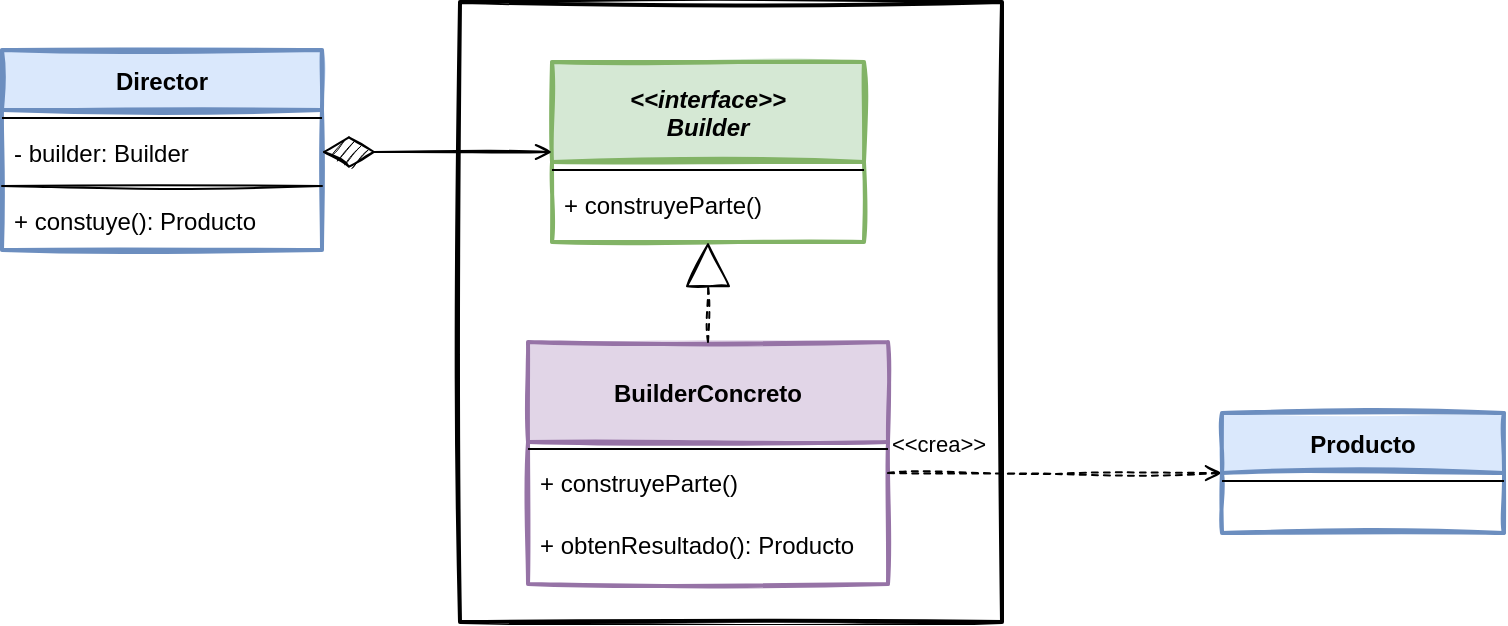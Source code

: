 <mxfile version="16.5.1" type="device" pages="6"><diagram id="C5RBs43oDa-KdzZeNtuy" name="Builder - Plantilla A"><mxGraphModel dx="1422" dy="2034" grid="1" gridSize="10" guides="1" tooltips="1" connect="1" arrows="1" fold="1" page="1" pageScale="1" pageWidth="827" pageHeight="1169" math="0" shadow="0"><root><mxCell id="WIyWlLk6GJQsqaUBKTNV-0"/><mxCell id="WIyWlLk6GJQsqaUBKTNV-1" parent="WIyWlLk6GJQsqaUBKTNV-0"/><mxCell id="IsRkaujwhjkFQP2qugin-0" value="" style="rounded=0;whiteSpace=wrap;html=1;sketch=1;fillStyle=solid;startSize=30;strokeWidth=2;" parent="WIyWlLk6GJQsqaUBKTNV-1" vertex="1"><mxGeometry x="279" y="-940" width="271" height="310" as="geometry"/></mxCell><mxCell id="zkfFHV4jXpPFQw0GAbJ--17" value="Director" style="swimlane;fontStyle=1;align=center;verticalAlign=middle;childLayout=stackLayout;horizontal=1;startSize=30;horizontalStack=0;resizeParent=1;resizeLast=0;collapsible=1;marginBottom=0;rounded=0;shadow=0;strokeWidth=2;strokeColor=#6c8ebf;fillColor=#dae8fc;swimlaneFillColor=rgba(255, 255, 255, 1);sketch=1;fillStyle=solid;" parent="WIyWlLk6GJQsqaUBKTNV-1" vertex="1"><mxGeometry x="50" y="-916" width="160" height="100" as="geometry"><mxRectangle x="550" y="140" width="160" height="26" as="alternateBounds"/></mxGeometry></mxCell><mxCell id="zkfFHV4jXpPFQw0GAbJ--23" value="" style="line;html=1;strokeWidth=1;align=left;verticalAlign=middle;spacingTop=-1;spacingLeft=3;spacingRight=3;rotatable=0;labelPosition=right;points=[];portConstraint=eastwest;" parent="zkfFHV4jXpPFQw0GAbJ--17" vertex="1"><mxGeometry y="30" width="160" height="8" as="geometry"/></mxCell><mxCell id="2nZ5DyOOoknSBSk4iheX-0" value="- builder: Builder" style="text;strokeColor=none;fillColor=none;align=left;verticalAlign=top;spacingLeft=4;spacingRight=4;overflow=hidden;rotatable=0;points=[[0,0.5],[1,0.5]];portConstraint=eastwest;" parent="zkfFHV4jXpPFQw0GAbJ--17" vertex="1"><mxGeometry y="38" width="160" height="26" as="geometry"/></mxCell><mxCell id="2nZ5DyOOoknSBSk4iheX-1" value="" style="line;strokeWidth=1;fillColor=none;align=left;verticalAlign=middle;spacingTop=-1;spacingLeft=3;spacingRight=3;rotatable=0;labelPosition=right;points=[];portConstraint=eastwest;sketch=1;" parent="zkfFHV4jXpPFQw0GAbJ--17" vertex="1"><mxGeometry y="64" width="160" height="8" as="geometry"/></mxCell><mxCell id="2nZ5DyOOoknSBSk4iheX-2" value="+ constuye(): Producto" style="text;strokeColor=none;fillColor=none;align=left;verticalAlign=top;spacingLeft=4;spacingRight=4;overflow=hidden;rotatable=0;points=[[0,0.5],[1,0.5]];portConstraint=eastwest;sketch=1;" parent="zkfFHV4jXpPFQw0GAbJ--17" vertex="1"><mxGeometry y="72" width="160" height="26" as="geometry"/></mxCell><mxCell id="ldGxqT_ybMyO9Dc4_aSX-0" value="BuilderConcreto" style="swimlane;fontStyle=1;align=center;verticalAlign=middle;childLayout=stackLayout;horizontal=1;startSize=50;horizontalStack=0;resizeParent=1;resizeLast=0;collapsible=1;marginBottom=0;rounded=0;shadow=0;strokeWidth=2;strokeColor=#9673a6;fillColor=#e1d5e7;swimlaneFillColor=rgba(255, 255, 255, 1);sketch=1;fillStyle=solid;" parent="WIyWlLk6GJQsqaUBKTNV-1" vertex="1"><mxGeometry x="313" y="-770" width="180" height="121" as="geometry"><mxRectangle x="340" y="380" width="170" height="26" as="alternateBounds"/></mxGeometry></mxCell><mxCell id="ldGxqT_ybMyO9Dc4_aSX-1" value="" style="line;html=1;strokeWidth=1;align=left;verticalAlign=middle;spacingTop=-1;spacingLeft=3;spacingRight=3;rotatable=0;labelPosition=right;points=[];portConstraint=eastwest;" parent="ldGxqT_ybMyO9Dc4_aSX-0" vertex="1"><mxGeometry y="50" width="180" height="7" as="geometry"/></mxCell><mxCell id="SjD9XZvPm6k3zNvs-JM8-10" value="+ construyeParte()" style="text;strokeColor=none;fillColor=none;align=left;verticalAlign=top;spacingLeft=4;spacingRight=4;overflow=hidden;rotatable=0;points=[[0,0.5],[1,0.5]];portConstraint=eastwest;rounded=1;sketch=1;fillStyle=solid;startSize=30;" parent="ldGxqT_ybMyO9Dc4_aSX-0" vertex="1"><mxGeometry y="57" width="180" height="31" as="geometry"/></mxCell><mxCell id="2nZ5DyOOoknSBSk4iheX-4" value="+ obtenResultado(): Producto" style="text;strokeColor=none;fillColor=none;align=left;verticalAlign=top;spacingLeft=4;spacingRight=4;overflow=hidden;rotatable=0;points=[[0,0.5],[1,0.5]];portConstraint=eastwest;sketch=1;" parent="ldGxqT_ybMyO9Dc4_aSX-0" vertex="1"><mxGeometry y="88" width="180" height="26" as="geometry"/></mxCell><mxCell id="ldGxqT_ybMyO9Dc4_aSX-10" value="&amp;lt;&amp;lt;crea&amp;gt;&amp;gt;" style="edgeStyle=orthogonalEdgeStyle;rounded=0;orthogonalLoop=1;jettySize=auto;html=1;startSize=30;dashed=1;endFill=0;endArrow=open;exitX=1;exitY=0.5;exitDx=0;exitDy=0;sketch=1;entryX=0;entryY=0.5;entryDx=0;entryDy=0;" parent="WIyWlLk6GJQsqaUBKTNV-1" target="SjD9XZvPm6k3zNvs-JM8-5" edge="1"><mxGeometry x="-0.705" y="15" relative="1" as="geometry"><mxPoint x="493" y="-704.5" as="sourcePoint"/><mxPoint x="610" y="-780" as="targetPoint"/><mxPoint as="offset"/></mxGeometry></mxCell><mxCell id="SjD9XZvPm6k3zNvs-JM8-0" value="&lt;&lt;interface&gt;&gt;&#10;Builder" style="swimlane;fontStyle=3;align=center;verticalAlign=middle;childLayout=stackLayout;horizontal=1;startSize=50;horizontalStack=0;resizeParent=1;resizeLast=0;collapsible=1;marginBottom=0;rounded=0;shadow=0;strokeWidth=2;strokeColor=#82b366;fillColor=#d5e8d4;swimlaneFillColor=rgba(255, 255, 255, 1);sketch=1;fillStyle=solid;" parent="WIyWlLk6GJQsqaUBKTNV-1" vertex="1"><mxGeometry x="325" y="-910" width="156" height="90" as="geometry"><mxRectangle x="340" y="380" width="170" height="26" as="alternateBounds"/></mxGeometry></mxCell><mxCell id="SjD9XZvPm6k3zNvs-JM8-1" value="" style="line;html=1;strokeWidth=1;align=left;verticalAlign=middle;spacingTop=-1;spacingLeft=3;spacingRight=3;rotatable=0;labelPosition=right;points=[];portConstraint=eastwest;" parent="SjD9XZvPm6k3zNvs-JM8-0" vertex="1"><mxGeometry y="50" width="156" height="8" as="geometry"/></mxCell><mxCell id="SjD9XZvPm6k3zNvs-JM8-9" value="+ construyeParte()" style="text;strokeColor=none;fillColor=none;align=left;verticalAlign=top;spacingLeft=4;spacingRight=4;overflow=hidden;rotatable=0;points=[[0,0.5],[1,0.5]];portConstraint=eastwest;rounded=1;sketch=1;fillStyle=solid;startSize=30;" parent="SjD9XZvPm6k3zNvs-JM8-0" vertex="1"><mxGeometry y="58" width="156" height="31" as="geometry"/></mxCell><mxCell id="SjD9XZvPm6k3zNvs-JM8-4" value="" style="endArrow=block;dashed=1;endFill=0;endSize=20;html=1;rounded=0;sketch=1;strokeWidth=1;entryX=0.5;entryY=1;entryDx=0;entryDy=0;exitX=0.5;exitY=0;exitDx=0;exitDy=0;" parent="WIyWlLk6GJQsqaUBKTNV-1" source="ldGxqT_ybMyO9Dc4_aSX-0" target="SjD9XZvPm6k3zNvs-JM8-0" edge="1"><mxGeometry width="160" relative="1" as="geometry"><mxPoint x="49" y="-320" as="sourcePoint"/><mxPoint x="209" y="-320" as="targetPoint"/></mxGeometry></mxCell><mxCell id="SjD9XZvPm6k3zNvs-JM8-5" value="Producto" style="swimlane;fontStyle=1;align=center;verticalAlign=middle;childLayout=stackLayout;horizontal=1;startSize=30;horizontalStack=0;resizeParent=1;resizeLast=0;collapsible=1;marginBottom=0;rounded=0;shadow=0;strokeWidth=2;strokeColor=#6c8ebf;fillColor=#dae8fc;swimlaneFillColor=rgba(255, 255, 255, 1);sketch=1;fillStyle=solid;" parent="WIyWlLk6GJQsqaUBKTNV-1" vertex="1"><mxGeometry x="660" y="-734.5" width="141" height="60" as="geometry"><mxRectangle x="550" y="140" width="160" height="26" as="alternateBounds"/></mxGeometry></mxCell><mxCell id="SjD9XZvPm6k3zNvs-JM8-6" value="" style="line;html=1;strokeWidth=1;align=left;verticalAlign=middle;spacingTop=-1;spacingLeft=3;spacingRight=3;rotatable=0;labelPosition=right;points=[];portConstraint=eastwest;" parent="SjD9XZvPm6k3zNvs-JM8-5" vertex="1"><mxGeometry y="30" width="141" height="8" as="geometry"/></mxCell><mxCell id="2nZ5DyOOoknSBSk4iheX-3" value="" style="endArrow=diamondThin;endFill=1;endSize=24;html=1;rounded=0;sketch=1;entryX=1;entryY=0.5;entryDx=0;entryDy=0;exitX=0;exitY=0.5;exitDx=0;exitDy=0;startArrow=open;startFill=0;" parent="WIyWlLk6GJQsqaUBKTNV-1" source="SjD9XZvPm6k3zNvs-JM8-0" target="2nZ5DyOOoknSBSk4iheX-0" edge="1"><mxGeometry width="160" relative="1" as="geometry"><mxPoint x="130" y="-770" as="sourcePoint"/><mxPoint x="290" y="-770" as="targetPoint"/></mxGeometry></mxCell></root></mxGraphModel></diagram><diagram name="Builder - Plantilla B" id="QMp-PbT-oQfc7hEhbs9E"><mxGraphModel dx="1422" dy="2034" grid="1" gridSize="10" guides="1" tooltips="1" connect="1" arrows="1" fold="1" page="1" pageScale="1" pageWidth="827" pageHeight="1169" math="0" shadow="0"><root><mxCell id="i-j93veEoahsYeJXChEy-0"/><mxCell id="i-j93veEoahsYeJXChEy-1" parent="i-j93veEoahsYeJXChEy-0"/><mxCell id="76erZCu79JvwLs6ls4Wi-0" value="" style="rounded=0;whiteSpace=wrap;html=1;sketch=1;fillStyle=solid;startSize=30;strokeWidth=2;" vertex="1" parent="i-j93veEoahsYeJXChEy-1"><mxGeometry x="310" y="-1150" width="440" height="230" as="geometry"/></mxCell><mxCell id="i-j93veEoahsYeJXChEy-20" value="Producto" style="swimlane;fontStyle=1;align=center;verticalAlign=middle;childLayout=stackLayout;horizontal=1;startSize=30;horizontalStack=0;resizeParent=1;resizeLast=0;collapsible=1;marginBottom=0;rounded=0;shadow=0;strokeWidth=2;strokeColor=#6c8ebf;fillColor=#dae8fc;swimlaneFillColor=rgba(255, 255, 255, 1);sketch=1;fillStyle=solid;" parent="i-j93veEoahsYeJXChEy-1" vertex="1"><mxGeometry x="335" y="-1066" width="141" height="116" as="geometry"><mxRectangle x="550" y="140" width="160" height="26" as="alternateBounds"/></mxGeometry></mxCell><mxCell id="i-j93veEoahsYeJXChEy-21" value="- atributo: " style="text;strokeColor=none;fillColor=none;align=left;verticalAlign=top;spacingLeft=4;spacingRight=4;overflow=hidden;rotatable=0;points=[[0,0.5],[1,0.5]];portConstraint=eastwest;sketch=1;" parent="i-j93veEoahsYeJXChEy-20" vertex="1"><mxGeometry y="30" width="141" height="26" as="geometry"/></mxCell><mxCell id="i-j93veEoahsYeJXChEy-22" value="" style="line;html=1;strokeWidth=1;align=left;verticalAlign=middle;spacingTop=-1;spacingLeft=3;spacingRight=3;rotatable=0;labelPosition=right;points=[];portConstraint=eastwest;" parent="i-j93veEoahsYeJXChEy-20" vertex="1"><mxGeometry y="56" width="141" height="8" as="geometry"/></mxCell><mxCell id="i-j93veEoahsYeJXChEy-23" value="- Producto():" style="text;strokeColor=none;fillColor=none;align=left;verticalAlign=top;spacingLeft=4;spacingRight=4;overflow=hidden;rotatable=0;points=[[0,0.5],[1,0.5]];portConstraint=eastwest;sketch=1;" parent="i-j93veEoahsYeJXChEy-20" vertex="1"><mxGeometry y="64" width="141" height="26" as="geometry"/></mxCell><mxCell id="i-j93veEoahsYeJXChEy-24" value="+ builder(): Builder" style="text;strokeColor=none;fillColor=none;align=left;verticalAlign=top;spacingLeft=4;spacingRight=4;overflow=hidden;rotatable=0;points=[[0,0.5],[1,0.5]];portConstraint=eastwest;sketch=1;fontStyle=4" parent="i-j93veEoahsYeJXChEy-20" vertex="1"><mxGeometry y="90" width="141" height="26" as="geometry"/></mxCell><mxCell id="i-j93veEoahsYeJXChEy-25" value="Builder" style="swimlane;fontStyle=1;align=center;verticalAlign=middle;childLayout=stackLayout;horizontal=1;startSize=50;horizontalStack=0;resizeParent=1;resizeLast=0;collapsible=1;marginBottom=0;rounded=0;shadow=0;strokeWidth=2;strokeColor=#9673a6;fillColor=#e1d5e7;swimlaneFillColor=rgba(255, 255, 255, 1);sketch=1;fillStyle=solid;" parent="i-j93veEoahsYeJXChEy-1" vertex="1"><mxGeometry x="541" y="-1122" width="180" height="166" as="geometry"><mxRectangle x="340" y="380" width="170" height="26" as="alternateBounds"/></mxGeometry></mxCell><mxCell id="i-j93veEoahsYeJXChEy-26" value="- producto: Producto" style="text;strokeColor=none;fillColor=none;align=left;verticalAlign=top;spacingLeft=4;spacingRight=4;overflow=hidden;rotatable=0;points=[[0,0.5],[1,0.5]];portConstraint=eastwest;sketch=1;" parent="i-j93veEoahsYeJXChEy-25" vertex="1"><mxGeometry y="50" width="180" height="26" as="geometry"/></mxCell><mxCell id="i-j93veEoahsYeJXChEy-27" value="" style="line;html=1;strokeWidth=1;align=left;verticalAlign=middle;spacingTop=-1;spacingLeft=3;spacingRight=3;rotatable=0;labelPosition=right;points=[];portConstraint=eastwest;" parent="i-j93veEoahsYeJXChEy-25" vertex="1"><mxGeometry y="76" width="180" height="7" as="geometry"/></mxCell><mxCell id="i-j93veEoahsYeJXChEy-28" value="- Builder()" style="text;strokeColor=none;fillColor=none;align=left;verticalAlign=top;spacingLeft=4;spacingRight=4;overflow=hidden;rotatable=0;points=[[0,0.5],[1,0.5]];portConstraint=eastwest;rounded=1;sketch=1;fillStyle=solid;startSize=30;" parent="i-j93veEoahsYeJXChEy-25" vertex="1"><mxGeometry y="83" width="180" height="31" as="geometry"/></mxCell><mxCell id="i-j93veEoahsYeJXChEy-29" value="+ atributo(): Builder" style="text;strokeColor=none;fillColor=none;align=left;verticalAlign=top;spacingLeft=4;spacingRight=4;overflow=hidden;rotatable=0;points=[[0,0.5],[1,0.5]];portConstraint=eastwest;sketch=1;" parent="i-j93veEoahsYeJXChEy-25" vertex="1"><mxGeometry y="114" width="180" height="26" as="geometry"/></mxCell><mxCell id="i-j93veEoahsYeJXChEy-30" value="+ build(): Producto" style="text;strokeColor=none;fillColor=none;align=left;verticalAlign=top;spacingLeft=4;spacingRight=4;overflow=hidden;rotatable=0;points=[[0,0.5],[1,0.5]];portConstraint=eastwest;sketch=1;" parent="i-j93veEoahsYeJXChEy-25" vertex="1"><mxGeometry y="140" width="180" height="26" as="geometry"/></mxCell><mxCell id="i-j93veEoahsYeJXChEy-31" value="" style="endArrow=none;startArrow=circlePlus;endFill=0;startFill=0;endSize=8;html=1;rounded=0;sketch=1;exitX=1;exitY=0.5;exitDx=0;exitDy=0;entryX=0;entryY=0.5;entryDx=0;entryDy=0;" parent="i-j93veEoahsYeJXChEy-1" source="i-j93veEoahsYeJXChEy-21" target="i-j93veEoahsYeJXChEy-28" edge="1"><mxGeometry width="160" relative="1" as="geometry"><mxPoint x="505" y="-1006" as="sourcePoint"/><mxPoint x="665" y="-1006" as="targetPoint"/></mxGeometry></mxCell><mxCell id="i-j93veEoahsYeJXChEy-43" value="Cliente" style="swimlane;fontStyle=1;align=center;verticalAlign=middle;childLayout=stackLayout;horizontal=1;startSize=30;horizontalStack=0;resizeParent=1;resizeLast=0;collapsible=1;marginBottom=0;rounded=0;shadow=0;strokeWidth=2;strokeColor=#6c8ebf;fillColor=#dae8fc;swimlaneFillColor=rgba(255, 255, 255, 1);sketch=1;fillStyle=solid;" parent="i-j93veEoahsYeJXChEy-1" vertex="1"><mxGeometry x="115" y="-1019" width="141" height="60" as="geometry"><mxRectangle x="550" y="140" width="160" height="26" as="alternateBounds"/></mxGeometry></mxCell><mxCell id="i-j93veEoahsYeJXChEy-44" value="" style="line;html=1;strokeWidth=1;align=left;verticalAlign=middle;spacingTop=-1;spacingLeft=3;spacingRight=3;rotatable=0;labelPosition=right;points=[];portConstraint=eastwest;" parent="i-j93veEoahsYeJXChEy-43" vertex="1"><mxGeometry y="30" width="141" height="8" as="geometry"/></mxCell><mxCell id="i-j93veEoahsYeJXChEy-45" value="&amp;lt;&amp;lt;usa&amp;gt;&amp;gt;" style="edgeStyle=orthogonalEdgeStyle;rounded=0;orthogonalLoop=1;jettySize=auto;html=1;startSize=30;dashed=1;endFill=0;endArrow=open;exitX=1;exitY=0.5;exitDx=0;exitDy=0;sketch=1;entryX=0;entryY=0.5;entryDx=0;entryDy=0;" parent="i-j93veEoahsYeJXChEy-1" edge="1"><mxGeometry x="-0.392" y="12" relative="1" as="geometry"><mxPoint x="256" y="-988" as="sourcePoint"/><mxPoint x="335" y="-988" as="targetPoint"/><mxPoint as="offset"/></mxGeometry></mxCell></root></mxGraphModel></diagram><diagram name="Builder - Plantilla C" id="EhJlt5CWBP1rfG-6HbH7"><mxGraphModel dx="1422" dy="2034" grid="1" gridSize="10" guides="1" tooltips="1" connect="1" arrows="1" fold="1" page="1" pageScale="1" pageWidth="827" pageHeight="1169" math="0" shadow="0"><root><mxCell id="a8rGmfuVJLomiLKzKo8O-0"/><mxCell id="a8rGmfuVJLomiLKzKo8O-1" parent="a8rGmfuVJLomiLKzKo8O-0"/><mxCell id="70vCo4sea92JjsHcpm8O-0" value="" style="rounded=0;whiteSpace=wrap;html=1;sketch=1;fillStyle=solid;startSize=30;strokeWidth=2;" vertex="1" parent="a8rGmfuVJLomiLKzKo8O-1"><mxGeometry x="380" y="-1070" width="270" height="410" as="geometry"/></mxCell><mxCell id="a8rGmfuVJLomiLKzKo8O-14" value="Builder" style="swimlane;fontStyle=1;align=center;verticalAlign=middle;childLayout=stackLayout;horizontal=1;startSize=50;horizontalStack=0;resizeParent=1;resizeLast=0;collapsible=1;marginBottom=0;rounded=0;shadow=0;strokeWidth=2;strokeColor=#9673a6;fillColor=#e1d5e7;swimlaneFillColor=rgba(255, 255, 255, 1);sketch=1;fillStyle=solid;" parent="a8rGmfuVJLomiLKzKo8O-1" vertex="1"><mxGeometry x="438" y="-850" width="180" height="166" as="geometry"><mxRectangle x="340" y="380" width="170" height="26" as="alternateBounds"/></mxGeometry></mxCell><mxCell id="a8rGmfuVJLomiLKzKo8O-15" value="- producto: Producto" style="text;strokeColor=none;fillColor=none;align=left;verticalAlign=top;spacingLeft=4;spacingRight=4;overflow=hidden;rotatable=0;points=[[0,0.5],[1,0.5]];portConstraint=eastwest;sketch=1;" parent="a8rGmfuVJLomiLKzKo8O-14" vertex="1"><mxGeometry y="50" width="180" height="26" as="geometry"/></mxCell><mxCell id="a8rGmfuVJLomiLKzKo8O-16" value="" style="line;html=1;strokeWidth=1;align=left;verticalAlign=middle;spacingTop=-1;spacingLeft=3;spacingRight=3;rotatable=0;labelPosition=right;points=[];portConstraint=eastwest;" parent="a8rGmfuVJLomiLKzKo8O-14" vertex="1"><mxGeometry y="76" width="180" height="7" as="geometry"/></mxCell><mxCell id="a8rGmfuVJLomiLKzKo8O-17" value="  Builder()" style="text;strokeColor=none;fillColor=none;align=left;verticalAlign=top;spacingLeft=4;spacingRight=4;overflow=hidden;rotatable=0;points=[[0,0.5],[1,0.5]];portConstraint=eastwest;rounded=1;sketch=1;fillStyle=solid;startSize=30;" parent="a8rGmfuVJLomiLKzKo8O-14" vertex="1"><mxGeometry y="83" width="180" height="31" as="geometry"/></mxCell><mxCell id="a8rGmfuVJLomiLKzKo8O-18" value="+ atributo(): Builder" style="text;strokeColor=none;fillColor=none;align=left;verticalAlign=top;spacingLeft=4;spacingRight=4;overflow=hidden;rotatable=0;points=[[0,0.5],[1,0.5]];portConstraint=eastwest;sketch=1;" parent="a8rGmfuVJLomiLKzKo8O-14" vertex="1"><mxGeometry y="114" width="180" height="26" as="geometry"/></mxCell><mxCell id="a8rGmfuVJLomiLKzKo8O-19" value="+ build(): Producto" style="text;strokeColor=none;fillColor=none;align=left;verticalAlign=top;spacingLeft=4;spacingRight=4;overflow=hidden;rotatable=0;points=[[0,0.5],[1,0.5]];portConstraint=eastwest;sketch=1;" parent="a8rGmfuVJLomiLKzKo8O-14" vertex="1"><mxGeometry y="140" width="180" height="26" as="geometry"/></mxCell><mxCell id="a8rGmfuVJLomiLKzKo8O-20" value="Producto" style="swimlane;fontStyle=1;align=center;verticalAlign=middle;childLayout=stackLayout;horizontal=1;startSize=30;horizontalStack=0;resizeParent=1;resizeLast=0;collapsible=1;marginBottom=0;rounded=0;shadow=0;strokeWidth=2;strokeColor=#6c8ebf;fillColor=#dae8fc;swimlaneFillColor=rgba(255, 255, 255, 1);sketch=1;fillStyle=solid;" parent="a8rGmfuVJLomiLKzKo8O-1" vertex="1"><mxGeometry x="457.5" y="-1050" width="141" height="116" as="geometry"><mxRectangle x="550" y="140" width="160" height="26" as="alternateBounds"/></mxGeometry></mxCell><mxCell id="a8rGmfuVJLomiLKzKo8O-21" value="- atributo: " style="text;strokeColor=none;fillColor=none;align=left;verticalAlign=top;spacingLeft=4;spacingRight=4;overflow=hidden;rotatable=0;points=[[0,0.5],[1,0.5]];portConstraint=eastwest;sketch=1;" parent="a8rGmfuVJLomiLKzKo8O-20" vertex="1"><mxGeometry y="30" width="141" height="26" as="geometry"/></mxCell><mxCell id="a8rGmfuVJLomiLKzKo8O-22" value="" style="line;html=1;strokeWidth=1;align=left;verticalAlign=middle;spacingTop=-1;spacingLeft=3;spacingRight=3;rotatable=0;labelPosition=right;points=[];portConstraint=eastwest;" parent="a8rGmfuVJLomiLKzKo8O-20" vertex="1"><mxGeometry y="56" width="141" height="8" as="geometry"/></mxCell><mxCell id="a8rGmfuVJLomiLKzKo8O-23" value="  Producto()" style="text;strokeColor=none;fillColor=none;align=left;verticalAlign=top;spacingLeft=4;spacingRight=4;overflow=hidden;rotatable=0;points=[[0,0.5],[1,0.5]];portConstraint=eastwest;sketch=1;" parent="a8rGmfuVJLomiLKzKo8O-20" vertex="1"><mxGeometry y="64" width="141" height="26" as="geometry"/></mxCell><mxCell id="a8rGmfuVJLomiLKzKo8O-24" value="+ builder(): Builder" style="text;strokeColor=none;fillColor=none;align=left;verticalAlign=top;spacingLeft=4;spacingRight=4;overflow=hidden;rotatable=0;points=[[0,0.5],[1,0.5]];portConstraint=eastwest;sketch=1;fontStyle=4" parent="a8rGmfuVJLomiLKzKo8O-20" vertex="1"><mxGeometry y="90" width="141" height="26" as="geometry"/></mxCell><mxCell id="a8rGmfuVJLomiLKzKo8O-28" value="Cliente" style="swimlane;fontStyle=1;align=center;verticalAlign=middle;childLayout=stackLayout;horizontal=1;startSize=30;horizontalStack=0;resizeParent=1;resizeLast=0;collapsible=1;marginBottom=0;rounded=0;shadow=0;strokeWidth=2;strokeColor=#6c8ebf;fillColor=#dae8fc;swimlaneFillColor=rgba(255, 255, 255, 1);sketch=1;fillStyle=solid;" parent="a8rGmfuVJLomiLKzKo8O-1" vertex="1"><mxGeometry x="209" y="-930" width="141" height="60" as="geometry"><mxRectangle x="550" y="140" width="160" height="26" as="alternateBounds"/></mxGeometry></mxCell><mxCell id="a8rGmfuVJLomiLKzKo8O-29" value="" style="line;html=1;strokeWidth=1;align=left;verticalAlign=middle;spacingTop=-1;spacingLeft=3;spacingRight=3;rotatable=0;labelPosition=right;points=[];portConstraint=eastwest;" parent="a8rGmfuVJLomiLKzKo8O-28" vertex="1"><mxGeometry y="30" width="141" height="8" as="geometry"/></mxCell><mxCell id="a8rGmfuVJLomiLKzKo8O-30" value="&amp;lt;&amp;lt;usa&amp;gt;&amp;gt;" style="edgeStyle=orthogonalEdgeStyle;rounded=0;orthogonalLoop=1;jettySize=auto;html=1;startSize=30;dashed=1;endFill=0;endArrow=open;exitX=0.5;exitY=1;exitDx=0;exitDy=0;sketch=1;entryX=0;entryY=0.5;entryDx=0;entryDy=0;" parent="a8rGmfuVJLomiLKzKo8O-1" source="a8rGmfuVJLomiLKzKo8O-28" target="a8rGmfuVJLomiLKzKo8O-17" edge="1"><mxGeometry x="-0.777" y="30" relative="1" as="geometry"><mxPoint x="360" y="-1129" as="sourcePoint"/><mxPoint x="429" y="-750" as="targetPoint"/><mxPoint as="offset"/><Array as="points"><mxPoint x="280" y="-751"/></Array></mxGeometry></mxCell><mxCell id="CbBBLMTH-Hh3RQMTv3LC-0" value="" style="endArrow=diamondThin;endFill=1;endSize=24;html=1;rounded=0;sketch=1;exitX=0.5;exitY=0;exitDx=0;exitDy=0;entryX=0.5;entryY=1.154;entryDx=0;entryDy=0;entryPerimeter=0;" parent="a8rGmfuVJLomiLKzKo8O-1" source="a8rGmfuVJLomiLKzKo8O-14" target="a8rGmfuVJLomiLKzKo8O-24" edge="1"><mxGeometry width="160" relative="1" as="geometry"><mxPoint x="70" y="-650" as="sourcePoint"/><mxPoint x="580" y="-910" as="targetPoint"/></mxGeometry></mxCell></root></mxGraphModel></diagram><diagram name="Builder - Plantilla C - Usuario" id="8HUKkRQ4kceU1ZA6nV2X"><mxGraphModel dx="1422" dy="3203" grid="1" gridSize="10" guides="1" tooltips="1" connect="1" arrows="1" fold="1" page="1" pageScale="1" pageWidth="827" pageHeight="1169" math="0" shadow="0"><root><mxCell id="ouk3ybLB7xXfPjpvIfMZ-0"/><mxCell id="ouk3ybLB7xXfPjpvIfMZ-1" parent="ouk3ybLB7xXfPjpvIfMZ-0"/><mxCell id="ouk3ybLB7xXfPjpvIfMZ-2" value="UsuarioBuilder" style="swimlane;fontStyle=1;align=center;verticalAlign=middle;childLayout=stackLayout;horizontal=1;startSize=50;horizontalStack=0;resizeParent=1;resizeLast=0;collapsible=1;marginBottom=0;rounded=0;shadow=0;strokeWidth=2;strokeColor=#9673a6;fillColor=#e1d5e7;swimlaneFillColor=rgba(255, 255, 255, 1);sketch=1;fillStyle=solid;" parent="ouk3ybLB7xXfPjpvIfMZ-1" vertex="1"><mxGeometry x="448.75" y="-790" width="281.25" height="244" as="geometry"><mxRectangle x="340" y="380" width="170" height="26" as="alternateBounds"/></mxGeometry></mxCell><mxCell id="ouk3ybLB7xXfPjpvIfMZ-3" value="- usuario: Usuario" style="text;strokeColor=none;fillColor=none;align=left;verticalAlign=top;spacingLeft=4;spacingRight=4;overflow=hidden;rotatable=0;points=[[0,0.5],[1,0.5]];portConstraint=eastwest;sketch=1;" parent="ouk3ybLB7xXfPjpvIfMZ-2" vertex="1"><mxGeometry y="50" width="281.25" height="26" as="geometry"/></mxCell><mxCell id="ouk3ybLB7xXfPjpvIfMZ-4" value="" style="line;html=1;strokeWidth=1;align=left;verticalAlign=middle;spacingTop=-1;spacingLeft=3;spacingRight=3;rotatable=0;labelPosition=right;points=[];portConstraint=eastwest;" parent="ouk3ybLB7xXfPjpvIfMZ-2" vertex="1"><mxGeometry y="76" width="281.25" height="7" as="geometry"/></mxCell><mxCell id="ouk3ybLB7xXfPjpvIfMZ-5" value="  UsuarioBuilder()" style="text;strokeColor=none;fillColor=none;align=left;verticalAlign=top;spacingLeft=4;spacingRight=4;overflow=hidden;rotatable=0;points=[[0,0.5],[1,0.5]];portConstraint=eastwest;rounded=1;sketch=1;fillStyle=solid;startSize=30;" parent="ouk3ybLB7xXfPjpvIfMZ-2" vertex="1"><mxGeometry y="83" width="281.25" height="31" as="geometry"/></mxCell><mxCell id="ouk3ybLB7xXfPjpvIfMZ-6" value="+ setNombre(nombre: String): UsuarioBuilder" style="text;strokeColor=none;fillColor=none;align=left;verticalAlign=top;spacingLeft=4;spacingRight=4;overflow=hidden;rotatable=0;points=[[0,0.5],[1,0.5]];portConstraint=eastwest;sketch=1;" parent="ouk3ybLB7xXfPjpvIfMZ-2" vertex="1"><mxGeometry y="114" width="281.25" height="26" as="geometry"/></mxCell><mxCell id="ouk3ybLB7xXfPjpvIfMZ-34" value="+ setUsername(username: String): UsuarioBuilder" style="text;strokeColor=none;fillColor=none;align=left;verticalAlign=top;spacingLeft=4;spacingRight=4;overflow=hidden;rotatable=0;points=[[0,0.5],[1,0.5]];portConstraint=eastwest;fontSize=12;" parent="ouk3ybLB7xXfPjpvIfMZ-2" vertex="1"><mxGeometry y="140" width="281.25" height="26" as="geometry"/></mxCell><mxCell id="DB2I4o9Q3SYHAU8lzIDJ-12" value="+ setPassword(password: String): UsuarioBuilder" style="text;strokeColor=none;fillColor=none;align=left;verticalAlign=top;spacingLeft=4;spacingRight=4;overflow=hidden;rotatable=0;points=[[0,0.5],[1,0.5]];portConstraint=eastwest;fontSize=12;startSize=40;" parent="ouk3ybLB7xXfPjpvIfMZ-2" vertex="1"><mxGeometry y="166" width="281.25" height="26" as="geometry"/></mxCell><mxCell id="ouk3ybLB7xXfPjpvIfMZ-33" value="+ setEdad(edad: short): UsuarioBuilder" style="text;strokeColor=none;fillColor=none;align=left;verticalAlign=top;spacingLeft=4;spacingRight=4;overflow=hidden;rotatable=0;points=[[0,0.5],[1,0.5]];portConstraint=eastwest;fontSize=12;" parent="ouk3ybLB7xXfPjpvIfMZ-2" vertex="1"><mxGeometry y="192" width="281.25" height="26" as="geometry"/></mxCell><mxCell id="ouk3ybLB7xXfPjpvIfMZ-7" value="+ build(): Usuario" style="text;strokeColor=none;fillColor=none;align=left;verticalAlign=top;spacingLeft=4;spacingRight=4;overflow=hidden;rotatable=0;points=[[0,0.5],[1,0.5]];portConstraint=eastwest;sketch=1;" parent="ouk3ybLB7xXfPjpvIfMZ-2" vertex="1"><mxGeometry y="218" width="281.25" height="26" as="geometry"/></mxCell><mxCell id="ouk3ybLB7xXfPjpvIfMZ-8" value="Usuario" style="swimlane;fontStyle=1;align=center;verticalAlign=middle;childLayout=stackLayout;horizontal=1;startSize=30;horizontalStack=0;resizeParent=1;resizeLast=0;collapsible=1;marginBottom=0;rounded=0;shadow=0;strokeWidth=2;strokeColor=#6c8ebf;fillColor=#dae8fc;swimlaneFillColor=rgba(255, 255, 255, 1);sketch=1;fillStyle=solid;" parent="ouk3ybLB7xXfPjpvIfMZ-1" vertex="1"><mxGeometry x="508.13" y="-1050" width="162.5" height="194" as="geometry"><mxRectangle x="550" y="140" width="160" height="26" as="alternateBounds"/></mxGeometry></mxCell><mxCell id="ouk3ybLB7xXfPjpvIfMZ-9" value="- nombre: String" style="text;strokeColor=none;fillColor=none;align=left;verticalAlign=top;spacingLeft=4;spacingRight=4;overflow=hidden;rotatable=0;points=[[0,0.5],[1,0.5]];portConstraint=eastwest;sketch=1;" parent="ouk3ybLB7xXfPjpvIfMZ-8" vertex="1"><mxGeometry y="30" width="162.5" height="26" as="geometry"/></mxCell><mxCell id="DB2I4o9Q3SYHAU8lzIDJ-1" value="- username: String" style="text;strokeColor=none;fillColor=none;align=left;verticalAlign=top;spacingLeft=4;spacingRight=4;overflow=hidden;rotatable=0;points=[[0,0.5],[1,0.5]];portConstraint=eastwest;fontSize=12;" parent="ouk3ybLB7xXfPjpvIfMZ-8" vertex="1"><mxGeometry y="56" width="162.5" height="26" as="geometry"/></mxCell><mxCell id="DB2I4o9Q3SYHAU8lzIDJ-2" value="- password: String" style="text;strokeColor=none;fillColor=none;align=left;verticalAlign=top;spacingLeft=4;spacingRight=4;overflow=hidden;rotatable=0;points=[[0,0.5],[1,0.5]];portConstraint=eastwest;fontSize=12;" parent="ouk3ybLB7xXfPjpvIfMZ-8" vertex="1"><mxGeometry y="82" width="162.5" height="26" as="geometry"/></mxCell><mxCell id="DB2I4o9Q3SYHAU8lzIDJ-0" value="- edad: short" style="text;strokeColor=none;fillColor=none;align=left;verticalAlign=top;spacingLeft=4;spacingRight=4;overflow=hidden;rotatable=0;points=[[0,0.5],[1,0.5]];portConstraint=eastwest;fontSize=12;" parent="ouk3ybLB7xXfPjpvIfMZ-8" vertex="1"><mxGeometry y="108" width="162.5" height="26" as="geometry"/></mxCell><mxCell id="ouk3ybLB7xXfPjpvIfMZ-10" value="" style="line;html=1;strokeWidth=1;align=left;verticalAlign=middle;spacingTop=-1;spacingLeft=3;spacingRight=3;rotatable=0;labelPosition=right;points=[];portConstraint=eastwest;" parent="ouk3ybLB7xXfPjpvIfMZ-8" vertex="1"><mxGeometry y="134" width="162.5" height="8" as="geometry"/></mxCell><mxCell id="ouk3ybLB7xXfPjpvIfMZ-11" value="  Usuario()" style="text;strokeColor=none;fillColor=none;align=left;verticalAlign=top;spacingLeft=4;spacingRight=4;overflow=hidden;rotatable=0;points=[[0,0.5],[1,0.5]];portConstraint=eastwest;sketch=1;" parent="ouk3ybLB7xXfPjpvIfMZ-8" vertex="1"><mxGeometry y="142" width="162.5" height="26" as="geometry"/></mxCell><mxCell id="ouk3ybLB7xXfPjpvIfMZ-12" value="+ builder(): UsuarioBuilder" style="text;strokeColor=none;fillColor=none;align=left;verticalAlign=top;spacingLeft=4;spacingRight=4;overflow=hidden;rotatable=0;points=[[0,0.5],[1,0.5]];portConstraint=eastwest;sketch=1;fontStyle=4" parent="ouk3ybLB7xXfPjpvIfMZ-8" vertex="1"><mxGeometry y="168" width="162.5" height="26" as="geometry"/></mxCell><mxCell id="ouk3ybLB7xXfPjpvIfMZ-13" value="Cliente" style="swimlane;fontStyle=1;align=center;verticalAlign=middle;childLayout=stackLayout;horizontal=1;startSize=30;horizontalStack=0;resizeParent=1;resizeLast=0;collapsible=1;marginBottom=0;rounded=0;shadow=0;strokeWidth=2;strokeColor=#6c8ebf;fillColor=#dae8fc;swimlaneFillColor=rgba(255, 255, 255, 1);sketch=1;fillStyle=solid;" parent="ouk3ybLB7xXfPjpvIfMZ-1" vertex="1"><mxGeometry x="209" y="-930" width="141" height="60" as="geometry"><mxRectangle x="550" y="140" width="160" height="26" as="alternateBounds"/></mxGeometry></mxCell><mxCell id="ouk3ybLB7xXfPjpvIfMZ-14" value="" style="line;html=1;strokeWidth=1;align=left;verticalAlign=middle;spacingTop=-1;spacingLeft=3;spacingRight=3;rotatable=0;labelPosition=right;points=[];portConstraint=eastwest;" parent="ouk3ybLB7xXfPjpvIfMZ-13" vertex="1"><mxGeometry y="30" width="141" height="8" as="geometry"/></mxCell><mxCell id="ouk3ybLB7xXfPjpvIfMZ-15" value="&amp;lt;&amp;lt;usa&amp;gt;&amp;gt;" style="edgeStyle=orthogonalEdgeStyle;rounded=0;orthogonalLoop=1;jettySize=auto;html=1;startSize=30;dashed=1;endFill=0;endArrow=open;exitX=0.5;exitY=1;exitDx=0;exitDy=0;sketch=1;entryX=0;entryY=0.5;entryDx=0;entryDy=0;" parent="ouk3ybLB7xXfPjpvIfMZ-1" source="ouk3ybLB7xXfPjpvIfMZ-13" target="ouk3ybLB7xXfPjpvIfMZ-5" edge="1"><mxGeometry x="-0.777" y="30" relative="1" as="geometry"><mxPoint x="360" y="-1129" as="sourcePoint"/><mxPoint x="429" y="-750" as="targetPoint"/><mxPoint as="offset"/><Array as="points"><mxPoint x="280" y="-691"/><mxPoint x="449" y="-691"/></Array></mxGeometry></mxCell><mxCell id="ouk3ybLB7xXfPjpvIfMZ-16" value="" style="endArrow=diamondThin;endFill=1;endSize=24;html=1;rounded=0;sketch=1;exitX=0.5;exitY=0;exitDx=0;exitDy=0;entryX=0.5;entryY=1.154;entryDx=0;entryDy=0;entryPerimeter=0;" parent="ouk3ybLB7xXfPjpvIfMZ-1" source="ouk3ybLB7xXfPjpvIfMZ-2" target="ouk3ybLB7xXfPjpvIfMZ-12" edge="1"><mxGeometry width="160" relative="1" as="geometry"><mxPoint x="70" y="-650" as="sourcePoint"/><mxPoint x="580" y="-910" as="targetPoint"/></mxGeometry></mxCell><mxCell id="ouk3ybLB7xXfPjpvIfMZ-17" value="Direccion" style="swimlane;fontStyle=1;align=center;verticalAlign=middle;childLayout=stackLayout;horizontal=1;startSize=30;horizontalStack=0;resizeParent=1;resizeLast=0;collapsible=1;marginBottom=0;rounded=0;shadow=0;strokeWidth=2;strokeColor=#6c8ebf;fillColor=#dae8fc;swimlaneFillColor=rgba(255, 255, 255, 1);sketch=1;fillStyle=solid;" parent="ouk3ybLB7xXfPjpvIfMZ-1" vertex="1"><mxGeometry x="800" y="-1190" width="141" height="149" as="geometry"><mxRectangle x="550" y="140" width="160" height="26" as="alternateBounds"/></mxGeometry></mxCell><mxCell id="DB2I4o9Q3SYHAU8lzIDJ-3" value="- calle: String" style="text;strokeColor=none;fillColor=none;align=left;verticalAlign=top;spacingLeft=4;spacingRight=4;overflow=hidden;rotatable=0;points=[[0,0.5],[1,0.5]];portConstraint=eastwest;fontSize=12;" parent="ouk3ybLB7xXfPjpvIfMZ-17" vertex="1"><mxGeometry y="30" width="141" height="26" as="geometry"/></mxCell><mxCell id="DB2I4o9Q3SYHAU8lzIDJ-4" value="- codigoPostal: String" style="text;strokeColor=none;fillColor=none;align=left;verticalAlign=top;spacingLeft=4;spacingRight=4;overflow=hidden;rotatable=0;points=[[0,0.5],[1,0.5]];portConstraint=eastwest;fontSize=12;" parent="ouk3ybLB7xXfPjpvIfMZ-17" vertex="1"><mxGeometry y="56" width="141" height="26" as="geometry"/></mxCell><mxCell id="ouk3ybLB7xXfPjpvIfMZ-18" value="- ciudad: String" style="text;strokeColor=none;fillColor=none;align=left;verticalAlign=top;spacingLeft=4;spacingRight=4;overflow=hidden;rotatable=0;points=[[0,0.5],[1,0.5]];portConstraint=eastwest;sketch=1;" parent="ouk3ybLB7xXfPjpvIfMZ-17" vertex="1"><mxGeometry y="82" width="141" height="26" as="geometry"/></mxCell><mxCell id="ouk3ybLB7xXfPjpvIfMZ-19" value="" style="line;html=1;strokeWidth=1;align=left;verticalAlign=middle;spacingTop=-1;spacingLeft=3;spacingRight=3;rotatable=0;labelPosition=right;points=[];portConstraint=eastwest;" parent="ouk3ybLB7xXfPjpvIfMZ-17" vertex="1"><mxGeometry y="108" width="141" height="8" as="geometry"/></mxCell><mxCell id="ouk3ybLB7xXfPjpvIfMZ-20" value=" Direccion()" style="text;strokeColor=none;fillColor=none;align=left;verticalAlign=top;spacingLeft=4;spacingRight=4;overflow=hidden;rotatable=0;points=[[0,0.5],[1,0.5]];portConstraint=eastwest;sketch=1;" parent="ouk3ybLB7xXfPjpvIfMZ-17" vertex="1"><mxGeometry y="116" width="141" height="26" as="geometry"/></mxCell><mxCell id="ouk3ybLB7xXfPjpvIfMZ-22" value="Telefono" style="swimlane;fontStyle=1;align=center;verticalAlign=middle;childLayout=stackLayout;horizontal=1;startSize=30;horizontalStack=0;resizeParent=1;resizeLast=0;collapsible=1;marginBottom=0;rounded=0;shadow=0;strokeWidth=2;strokeColor=#6c8ebf;fillColor=#dae8fc;swimlaneFillColor=rgba(255, 255, 255, 1);sketch=1;fillStyle=solid;" parent="ouk3ybLB7xXfPjpvIfMZ-1" vertex="1"><mxGeometry x="800" y="-932" width="141" height="142" as="geometry"><mxRectangle x="550" y="140" width="160" height="26" as="alternateBounds"/></mxGeometry></mxCell><mxCell id="ouk3ybLB7xXfPjpvIfMZ-23" value="- numero: String" style="text;strokeColor=none;fillColor=none;align=left;verticalAlign=top;spacingLeft=4;spacingRight=4;overflow=hidden;rotatable=0;points=[[0,0.5],[1,0.5]];portConstraint=eastwest;sketch=1;" parent="ouk3ybLB7xXfPjpvIfMZ-22" vertex="1"><mxGeometry y="30" width="141" height="26" as="geometry"/></mxCell><mxCell id="DB2I4o9Q3SYHAU8lzIDJ-6" value="- codigoArea: String" style="text;strokeColor=none;fillColor=none;align=left;verticalAlign=top;spacingLeft=4;spacingRight=4;overflow=hidden;rotatable=0;points=[[0,0.5],[1,0.5]];portConstraint=eastwest;fontSize=12;" parent="ouk3ybLB7xXfPjpvIfMZ-22" vertex="1"><mxGeometry y="56" width="141" height="26" as="geometry"/></mxCell><mxCell id="DB2I4o9Q3SYHAU8lzIDJ-7" value="- tipo: TipoTelefono" style="text;strokeColor=none;fillColor=none;align=left;verticalAlign=top;spacingLeft=4;spacingRight=4;overflow=hidden;rotatable=0;points=[[0,0.5],[1,0.5]];portConstraint=eastwest;fontSize=12;" parent="ouk3ybLB7xXfPjpvIfMZ-22" vertex="1"><mxGeometry y="82" width="141" height="26" as="geometry"/></mxCell><mxCell id="ouk3ybLB7xXfPjpvIfMZ-24" value="" style="line;html=1;strokeWidth=1;align=left;verticalAlign=middle;spacingTop=-1;spacingLeft=3;spacingRight=3;rotatable=0;labelPosition=right;points=[];portConstraint=eastwest;" parent="ouk3ybLB7xXfPjpvIfMZ-22" vertex="1"><mxGeometry y="108" width="141" height="8" as="geometry"/></mxCell><mxCell id="ouk3ybLB7xXfPjpvIfMZ-25" value="  Telefono()" style="text;strokeColor=none;fillColor=none;align=left;verticalAlign=top;spacingLeft=4;spacingRight=4;overflow=hidden;rotatable=0;points=[[0,0.5],[1,0.5]];portConstraint=eastwest;sketch=1;" parent="ouk3ybLB7xXfPjpvIfMZ-22" vertex="1"><mxGeometry y="116" width="141" height="26" as="geometry"/></mxCell><mxCell id="ouk3ybLB7xXfPjpvIfMZ-27" value="" style="endArrow=diamondThin;endFill=1;endSize=24;html=1;rounded=0;sketch=1;exitX=0;exitY=0.5;exitDx=0;exitDy=0;entryX=1;entryY=0.5;entryDx=0;entryDy=0;" parent="ouk3ybLB7xXfPjpvIfMZ-1" source="ouk3ybLB7xXfPjpvIfMZ-20" target="ouk3ybLB7xXfPjpvIfMZ-9" edge="1"><mxGeometry width="160" relative="1" as="geometry"><mxPoint x="538" y="-840" as="sourcePoint"/><mxPoint x="538" y="-919.996" as="targetPoint"/><Array as="points"><mxPoint x="730" y="-1060"/><mxPoint x="730" y="-1007"/></Array></mxGeometry></mxCell><mxCell id="ouk3ybLB7xXfPjpvIfMZ-28" value="1" style="edgeLabel;html=1;align=center;verticalAlign=bottom;resizable=0;points=[];fontSize=14;spacingBottom=2;" parent="ouk3ybLB7xXfPjpvIfMZ-27" vertex="1" connectable="0"><mxGeometry x="0.456" y="1" relative="1" as="geometry"><mxPoint x="-21" as="offset"/></mxGeometry></mxCell><mxCell id="ouk3ybLB7xXfPjpvIfMZ-29" value="1" style="edgeLabel;html=1;align=center;verticalAlign=bottom;resizable=0;points=[];fontSize=14;spacingBottom=3;" parent="ouk3ybLB7xXfPjpvIfMZ-27" vertex="1" connectable="0"><mxGeometry x="-0.703" y="2" relative="1" as="geometry"><mxPoint x="18" as="offset"/></mxGeometry></mxCell><mxCell id="ouk3ybLB7xXfPjpvIfMZ-30" value="" style="endArrow=diamondThin;endFill=1;endSize=24;html=1;rounded=0;sketch=1;exitX=0;exitY=0.5;exitDx=0;exitDy=0;entryX=1.006;entryY=1.115;entryDx=0;entryDy=0;entryPerimeter=0;" parent="ouk3ybLB7xXfPjpvIfMZ-1" source="DB2I4o9Q3SYHAU8lzIDJ-6" target="DB2I4o9Q3SYHAU8lzIDJ-0" edge="1"><mxGeometry width="160" relative="1" as="geometry"><mxPoint x="810" y="-1053" as="sourcePoint"/><mxPoint x="608.5" y="-997" as="targetPoint"/><Array as="points"><mxPoint x="740" y="-863"/><mxPoint x="740" y="-913"/><mxPoint x="700" y="-913"/></Array></mxGeometry></mxCell><mxCell id="ouk3ybLB7xXfPjpvIfMZ-31" value="1" style="edgeLabel;html=1;align=center;verticalAlign=bottom;resizable=0;points=[];fontSize=14;spacingBottom=2;" parent="ouk3ybLB7xXfPjpvIfMZ-30" vertex="1" connectable="0"><mxGeometry x="0.456" y="1" relative="1" as="geometry"><mxPoint x="-10" as="offset"/></mxGeometry></mxCell><mxCell id="ouk3ybLB7xXfPjpvIfMZ-32" value="*" style="edgeLabel;html=1;align=center;verticalAlign=bottom;resizable=0;points=[];fontSize=16;spacingBottom=3;" parent="ouk3ybLB7xXfPjpvIfMZ-30" vertex="1" connectable="0"><mxGeometry x="-0.703" y="2" relative="1" as="geometry"><mxPoint x="18" as="offset"/></mxGeometry></mxCell><mxCell id="ouk3ybLB7xXfPjpvIfMZ-35" value="DireccionBuilder" style="swimlane;fontStyle=1;align=center;verticalAlign=middle;childLayout=stackLayout;horizontal=1;startSize=50;horizontalStack=0;resizeParent=1;resizeLast=0;collapsible=1;marginBottom=0;rounded=0;shadow=0;strokeWidth=2;strokeColor=#9673a6;fillColor=#e1d5e7;swimlaneFillColor=rgba(255, 255, 255, 1);sketch=1;fillStyle=solid;" parent="ouk3ybLB7xXfPjpvIfMZ-1" vertex="1"><mxGeometry x="200" y="-480" width="320" height="218" as="geometry"><mxRectangle x="340" y="380" width="170" height="26" as="alternateBounds"/></mxGeometry></mxCell><mxCell id="ouk3ybLB7xXfPjpvIfMZ-36" value="- direccion: Direccion" style="text;strokeColor=none;fillColor=none;align=left;verticalAlign=top;spacingLeft=4;spacingRight=4;overflow=hidden;rotatable=0;points=[[0,0.5],[1,0.5]];portConstraint=eastwest;sketch=1;" parent="ouk3ybLB7xXfPjpvIfMZ-35" vertex="1"><mxGeometry y="50" width="320" height="26" as="geometry"/></mxCell><mxCell id="ouk3ybLB7xXfPjpvIfMZ-37" value="" style="line;html=1;strokeWidth=1;align=left;verticalAlign=middle;spacingTop=-1;spacingLeft=3;spacingRight=3;rotatable=0;labelPosition=right;points=[];portConstraint=eastwest;" parent="ouk3ybLB7xXfPjpvIfMZ-35" vertex="1"><mxGeometry y="76" width="320" height="7" as="geometry"/></mxCell><mxCell id="ouk3ybLB7xXfPjpvIfMZ-38" value="  DireccionBuilder()" style="text;strokeColor=none;fillColor=none;align=left;verticalAlign=top;spacingLeft=4;spacingRight=4;overflow=hidden;rotatable=0;points=[[0,0.5],[1,0.5]];portConstraint=eastwest;rounded=1;sketch=1;fillStyle=solid;startSize=30;" parent="ouk3ybLB7xXfPjpvIfMZ-35" vertex="1"><mxGeometry y="83" width="320" height="31" as="geometry"/></mxCell><mxCell id="ouk3ybLB7xXfPjpvIfMZ-39" value="+ setCalle(calle: String): DireccionBuilder" style="text;strokeColor=none;fillColor=none;align=left;verticalAlign=top;spacingLeft=4;spacingRight=4;overflow=hidden;rotatable=0;points=[[0,0.5],[1,0.5]];portConstraint=eastwest;sketch=1;" parent="ouk3ybLB7xXfPjpvIfMZ-35" vertex="1"><mxGeometry y="114" width="320" height="26" as="geometry"/></mxCell><mxCell id="ouk3ybLB7xXfPjpvIfMZ-40" value="+ setCodigoPostal(codigoPostal: String): DireccionBuilder" style="text;strokeColor=none;fillColor=none;align=left;verticalAlign=top;spacingLeft=4;spacingRight=4;overflow=hidden;rotatable=0;points=[[0,0.5],[1,0.5]];portConstraint=eastwest;fontSize=12;" parent="ouk3ybLB7xXfPjpvIfMZ-35" vertex="1"><mxGeometry y="140" width="320" height="26" as="geometry"/></mxCell><mxCell id="ouk3ybLB7xXfPjpvIfMZ-41" value="+ setCiudad(ciudad: String): DireccionBuilder" style="text;strokeColor=none;fillColor=none;align=left;verticalAlign=top;spacingLeft=4;spacingRight=4;overflow=hidden;rotatable=0;points=[[0,0.5],[1,0.5]];portConstraint=eastwest;fontSize=12;" parent="ouk3ybLB7xXfPjpvIfMZ-35" vertex="1"><mxGeometry y="166" width="320" height="26" as="geometry"/></mxCell><mxCell id="ouk3ybLB7xXfPjpvIfMZ-42" value="+ build(): UsuarioBuilder" style="text;strokeColor=none;fillColor=none;align=left;verticalAlign=top;spacingLeft=4;spacingRight=4;overflow=hidden;rotatable=0;points=[[0,0.5],[1,0.5]];portConstraint=eastwest;sketch=1;" parent="ouk3ybLB7xXfPjpvIfMZ-35" vertex="1"><mxGeometry y="192" width="320" height="26" as="geometry"/></mxCell><mxCell id="DB2I4o9Q3SYHAU8lzIDJ-8" value="&lt;&lt;Enumeration&gt;&gt;&#10;TipoTelefono" style="swimlane;fontStyle=1;align=center;verticalAlign=middle;childLayout=stackLayout;horizontal=1;startSize=40;horizontalStack=0;resizeParent=1;resizeLast=0;collapsible=1;marginBottom=0;rounded=0;shadow=0;strokeWidth=2;strokeColor=#d79b00;fillColor=#ffe6cc;swimlaneFillColor=rgba(255, 255, 255, 1);sketch=1;fillStyle=solid;arcSize=15;" parent="ouk3ybLB7xXfPjpvIfMZ-1" vertex="1"><mxGeometry x="990" y="-930" width="141" height="92" as="geometry"><mxRectangle x="550" y="140" width="160" height="26" as="alternateBounds"/></mxGeometry></mxCell><mxCell id="DB2I4o9Q3SYHAU8lzIDJ-11" value="+ LOCAL: TipoTelefono" style="text;strokeColor=none;fillColor=none;align=left;verticalAlign=top;spacingLeft=4;spacingRight=4;overflow=hidden;rotatable=0;points=[[0,0.5],[1,0.5]];portConstraint=eastwest;fontSize=12;startSize=40;" parent="DB2I4o9Q3SYHAU8lzIDJ-8" vertex="1"><mxGeometry y="40" width="141" height="26" as="geometry"/></mxCell><mxCell id="DB2I4o9Q3SYHAU8lzIDJ-10" value="+ MOVIL: TipoTelefono" style="text;strokeColor=none;fillColor=none;align=left;verticalAlign=top;spacingLeft=4;spacingRight=4;overflow=hidden;rotatable=0;points=[[0,0.5],[1,0.5]];portConstraint=eastwest;fontSize=12;startSize=40;" parent="DB2I4o9Q3SYHAU8lzIDJ-8" vertex="1"><mxGeometry y="66" width="141" height="26" as="geometry"/></mxCell><mxCell id="DB2I4o9Q3SYHAU8lzIDJ-13" value="TelefonoBuilder" style="swimlane;fontStyle=1;align=center;verticalAlign=middle;childLayout=stackLayout;horizontal=1;startSize=50;horizontalStack=0;resizeParent=1;resizeLast=0;collapsible=1;marginBottom=0;rounded=0;shadow=0;strokeWidth=2;strokeColor=#9673a6;fillColor=#e1d5e7;swimlaneFillColor=rgba(255, 255, 255, 1);sketch=1;fillStyle=solid;" parent="ouk3ybLB7xXfPjpvIfMZ-1" vertex="1"><mxGeometry x="680" y="-480" width="300" height="218" as="geometry"><mxRectangle x="340" y="380" width="170" height="26" as="alternateBounds"/></mxGeometry></mxCell><mxCell id="DB2I4o9Q3SYHAU8lzIDJ-14" value="- telefono: Telefono" style="text;strokeColor=none;fillColor=none;align=left;verticalAlign=top;spacingLeft=4;spacingRight=4;overflow=hidden;rotatable=0;points=[[0,0.5],[1,0.5]];portConstraint=eastwest;sketch=1;" parent="DB2I4o9Q3SYHAU8lzIDJ-13" vertex="1"><mxGeometry y="50" width="300" height="26" as="geometry"/></mxCell><mxCell id="DB2I4o9Q3SYHAU8lzIDJ-15" value="" style="line;html=1;strokeWidth=1;align=left;verticalAlign=middle;spacingTop=-1;spacingLeft=3;spacingRight=3;rotatable=0;labelPosition=right;points=[];portConstraint=eastwest;" parent="DB2I4o9Q3SYHAU8lzIDJ-13" vertex="1"><mxGeometry y="76" width="300" height="7" as="geometry"/></mxCell><mxCell id="DB2I4o9Q3SYHAU8lzIDJ-16" value="  TelefonoBuilder()" style="text;strokeColor=none;fillColor=none;align=left;verticalAlign=top;spacingLeft=4;spacingRight=4;overflow=hidden;rotatable=0;points=[[0,0.5],[1,0.5]];portConstraint=eastwest;rounded=1;sketch=1;fillStyle=solid;startSize=30;" parent="DB2I4o9Q3SYHAU8lzIDJ-13" vertex="1"><mxGeometry y="83" width="300" height="31" as="geometry"/></mxCell><mxCell id="DB2I4o9Q3SYHAU8lzIDJ-17" value="+ setNumero(numero: String): TelefonoBuilder" style="text;strokeColor=none;fillColor=none;align=left;verticalAlign=top;spacingLeft=4;spacingRight=4;overflow=hidden;rotatable=0;points=[[0,0.5],[1,0.5]];portConstraint=eastwest;sketch=1;" parent="DB2I4o9Q3SYHAU8lzIDJ-13" vertex="1"><mxGeometry y="114" width="300" height="26" as="geometry"/></mxCell><mxCell id="DB2I4o9Q3SYHAU8lzIDJ-18" value="+ setCodigoArea(codigoArea: String): TelefonoBuilder" style="text;strokeColor=none;fillColor=none;align=left;verticalAlign=top;spacingLeft=4;spacingRight=4;overflow=hidden;rotatable=0;points=[[0,0.5],[1,0.5]];portConstraint=eastwest;fontSize=12;" parent="DB2I4o9Q3SYHAU8lzIDJ-13" vertex="1"><mxGeometry y="140" width="300" height="26" as="geometry"/></mxCell><mxCell id="DB2I4o9Q3SYHAU8lzIDJ-19" value="+ setTipo(tipo: TipoTelefono): TelefonoBuilder" style="text;strokeColor=none;fillColor=none;align=left;verticalAlign=top;spacingLeft=4;spacingRight=4;overflow=hidden;rotatable=0;points=[[0,0.5],[1,0.5]];portConstraint=eastwest;fontSize=12;" parent="DB2I4o9Q3SYHAU8lzIDJ-13" vertex="1"><mxGeometry y="166" width="300" height="26" as="geometry"/></mxCell><mxCell id="DB2I4o9Q3SYHAU8lzIDJ-20" value="+ build(): UsuarioBuilder" style="text;strokeColor=none;fillColor=none;align=left;verticalAlign=top;spacingLeft=4;spacingRight=4;overflow=hidden;rotatable=0;points=[[0,0.5],[1,0.5]];portConstraint=eastwest;sketch=1;" parent="DB2I4o9Q3SYHAU8lzIDJ-13" vertex="1"><mxGeometry y="192" width="300" height="26" as="geometry"/></mxCell><mxCell id="DB2I4o9Q3SYHAU8lzIDJ-21" value="&amp;lt;&amp;lt;usa&amp;gt;&amp;gt;" style="edgeStyle=orthogonalEdgeStyle;rounded=0;orthogonalLoop=1;jettySize=auto;html=1;startSize=30;dashed=1;endFill=0;endArrow=open;exitX=0;exitY=0.5;exitDx=0;exitDy=0;sketch=1;entryX=0.5;entryY=0;entryDx=0;entryDy=0;" parent="ouk3ybLB7xXfPjpvIfMZ-1" source="ouk3ybLB7xXfPjpvIfMZ-6" target="ouk3ybLB7xXfPjpvIfMZ-35" edge="1"><mxGeometry x="-0.715" y="13" relative="1" as="geometry"><mxPoint x="170" y="-690" as="sourcePoint"/><mxPoint x="319.5" y="-570" as="targetPoint"/><mxPoint as="offset"/><Array as="points"><mxPoint x="360" y="-663"/></Array></mxGeometry></mxCell><mxCell id="DB2I4o9Q3SYHAU8lzIDJ-22" value="&amp;lt;&amp;lt;usa&amp;gt;&amp;gt;" style="edgeStyle=orthogonalEdgeStyle;rounded=0;orthogonalLoop=1;jettySize=auto;html=1;startSize=30;dashed=1;endFill=0;endArrow=open;exitX=1;exitY=0.5;exitDx=0;exitDy=0;sketch=1;entryX=0.5;entryY=0;entryDx=0;entryDy=0;" parent="ouk3ybLB7xXfPjpvIfMZ-1" source="ouk3ybLB7xXfPjpvIfMZ-6" target="DB2I4o9Q3SYHAU8lzIDJ-13" edge="1"><mxGeometry x="-0.767" y="-13" relative="1" as="geometry"><mxPoint x="458.75" y="-653" as="sourcePoint"/><mxPoint x="370" y="-470" as="targetPoint"/><mxPoint as="offset"/><Array as="points"><mxPoint x="830" y="-663"/></Array></mxGeometry></mxCell></root></mxGraphModel></diagram><diagram name="Plantilla C - Ejemplo" id="Y4EDWK3VUIp41QAaRurH"><mxGraphModel dx="1673" dy="3356" grid="1" gridSize="10" guides="1" tooltips="1" connect="1" arrows="1" fold="1" page="1" pageScale="1" pageWidth="827" pageHeight="1169" math="0" shadow="0"><root><mxCell id="SYDTuOK5tWK3h1Jq3KZx-0"/><mxCell id="SYDTuOK5tWK3h1Jq3KZx-1" parent="SYDTuOK5tWK3h1Jq3KZx-0"/><mxCell id="SYDTuOK5tWK3h1Jq3KZx-2" value="UsuarioBuilder" style="swimlane;fontStyle=1;align=center;verticalAlign=middle;childLayout=stackLayout;horizontal=1;startSize=50;horizontalStack=0;resizeParent=1;resizeLast=0;collapsible=1;marginBottom=0;rounded=0;shadow=0;strokeWidth=2;strokeColor=#9673a6;fillColor=#e1d5e7;swimlaneFillColor=rgba(255, 255, 255, 1);sketch=1;fillStyle=solid;" parent="SYDTuOK5tWK3h1Jq3KZx-1" vertex="1"><mxGeometry x="448.75" y="-790" width="421.25" height="348" as="geometry"><mxRectangle x="340" y="380" width="170" height="26" as="alternateBounds"/></mxGeometry></mxCell><mxCell id="SYDTuOK5tWK3h1Jq3KZx-3" value="- usuario: Usuario" style="text;strokeColor=none;fillColor=none;align=left;verticalAlign=top;spacingLeft=4;spacingRight=4;overflow=hidden;rotatable=0;points=[[0,0.5],[1,0.5]];portConstraint=eastwest;sketch=1;" parent="SYDTuOK5tWK3h1Jq3KZx-2" vertex="1"><mxGeometry y="50" width="421.25" height="26" as="geometry"/></mxCell><mxCell id="SYDTuOK5tWK3h1Jq3KZx-4" value="" style="line;html=1;strokeWidth=1;align=left;verticalAlign=middle;spacingTop=-1;spacingLeft=3;spacingRight=3;rotatable=0;labelPosition=right;points=[];portConstraint=eastwest;" parent="SYDTuOK5tWK3h1Jq3KZx-2" vertex="1"><mxGeometry y="76" width="421.25" height="7" as="geometry"/></mxCell><mxCell id="SYDTuOK5tWK3h1Jq3KZx-5" value="  UsuarioBuilder(nombre: String, username: String)" style="text;strokeColor=none;fillColor=none;align=left;verticalAlign=top;spacingLeft=4;spacingRight=4;overflow=hidden;rotatable=0;points=[[0,0.5],[1,0.5]];portConstraint=eastwest;rounded=1;sketch=1;fillStyle=solid;startSize=30;" parent="SYDTuOK5tWK3h1Jq3KZx-2" vertex="1"><mxGeometry y="83" width="421.25" height="31" as="geometry"/></mxCell><mxCell id="SYDTuOK5tWK3h1Jq3KZx-8" value="+ password(password: String): UsuarioBuilder" style="text;strokeColor=none;fillColor=none;align=left;verticalAlign=top;spacingLeft=4;spacingRight=4;overflow=hidden;rotatable=0;points=[[0,0.5],[1,0.5]];portConstraint=eastwest;fontSize=12;startSize=40;" parent="SYDTuOK5tWK3h1Jq3KZx-2" vertex="1"><mxGeometry y="114" width="421.25" height="26" as="geometry"/></mxCell><mxCell id="SYDTuOK5tWK3h1Jq3KZx-9" value="+ edad(edad: short): UsuarioBuilder" style="text;strokeColor=none;fillColor=none;align=left;verticalAlign=top;spacingLeft=4;spacingRight=4;overflow=hidden;rotatable=0;points=[[0,0.5],[1,0.5]];portConstraint=eastwest;fontSize=12;" parent="SYDTuOK5tWK3h1Jq3KZx-2" vertex="1"><mxGeometry y="140" width="421.25" height="26" as="geometry"/></mxCell><mxCell id="SYDTuOK5tWK3h1Jq3KZx-6" value="+ nickname(nickname: String): UsuarioBuilder" style="text;strokeColor=none;fillColor=none;align=left;verticalAlign=top;spacingLeft=4;spacingRight=4;overflow=hidden;rotatable=0;points=[[0,0.5],[1,0.5]];portConstraint=eastwest;sketch=1;" parent="SYDTuOK5tWK3h1Jq3KZx-2" vertex="1"><mxGeometry y="166" width="421.25" height="26" as="geometry"/></mxCell><mxCell id="SYDTuOK5tWK3h1Jq3KZx-7" value="+ telefono(numero: String, tipo: TipoTelefono): UsuarioBuilder" style="text;strokeColor=none;fillColor=none;align=left;verticalAlign=top;spacingLeft=4;spacingRight=4;overflow=hidden;rotatable=0;points=[[0,0.5],[1,0.5]];portConstraint=eastwest;fontSize=12;" parent="SYDTuOK5tWK3h1Jq3KZx-2" vertex="1"><mxGeometry y="192" width="421.25" height="26" as="geometry"/></mxCell><mxCell id="waG2d2W7RqqlXkIvdrlI-0" value="+ direccion(ciudad: String, codigoPostal: String): DireccionBuilder" style="text;strokeColor=none;fillColor=none;align=left;verticalAlign=top;spacingLeft=4;spacingRight=4;overflow=hidden;rotatable=0;points=[[0,0.5],[1,0.5]];portConstraint=eastwest;fontSize=12;" parent="SYDTuOK5tWK3h1Jq3KZx-2" vertex="1"><mxGeometry y="218" width="421.25" height="26" as="geometry"/></mxCell><mxCell id="waG2d2W7RqqlXkIvdrlI-2" value="  addTelefono(telefono:Telefono): void" style="text;strokeColor=none;fillColor=none;align=left;verticalAlign=top;spacingLeft=4;spacingRight=4;overflow=hidden;rotatable=0;points=[[0,0.5],[1,0.5]];portConstraint=eastwest;fontSize=12;" parent="SYDTuOK5tWK3h1Jq3KZx-2" vertex="1"><mxGeometry y="244" width="421.25" height="26" as="geometry"/></mxCell><mxCell id="waG2d2W7RqqlXkIvdrlI-3" value="  addDireccion(direccion: Direccion): void" style="text;strokeColor=none;fillColor=none;align=left;verticalAlign=top;spacingLeft=4;spacingRight=4;overflow=hidden;rotatable=0;points=[[0,0.5],[1,0.5]];portConstraint=eastwest;fontSize=12;" parent="SYDTuOK5tWK3h1Jq3KZx-2" vertex="1"><mxGeometry y="270" width="421.25" height="26" as="geometry"/></mxCell><mxCell id="waG2d2W7RqqlXkIvdrlI-1" value="- validaUsuario(): void" style="text;strokeColor=none;fillColor=none;align=left;verticalAlign=top;spacingLeft=4;spacingRight=4;overflow=hidden;rotatable=0;points=[[0,0.5],[1,0.5]];portConstraint=eastwest;fontSize=12;" parent="SYDTuOK5tWK3h1Jq3KZx-2" vertex="1"><mxGeometry y="296" width="421.25" height="26" as="geometry"/></mxCell><mxCell id="SYDTuOK5tWK3h1Jq3KZx-10" value="+ build(): Usuario" style="text;strokeColor=none;fillColor=none;align=left;verticalAlign=top;spacingLeft=4;spacingRight=4;overflow=hidden;rotatable=0;points=[[0,0.5],[1,0.5]];portConstraint=eastwest;sketch=1;" parent="SYDTuOK5tWK3h1Jq3KZx-2" vertex="1"><mxGeometry y="322" width="421.25" height="26" as="geometry"/></mxCell><mxCell id="SYDTuOK5tWK3h1Jq3KZx-11" value="Usuario" style="swimlane;fontStyle=1;align=center;verticalAlign=middle;childLayout=stackLayout;horizontal=1;startSize=30;horizontalStack=0;resizeParent=1;resizeLast=0;collapsible=1;marginBottom=0;rounded=0;shadow=0;strokeWidth=2;strokeColor=#6c8ebf;fillColor=#dae8fc;swimlaneFillColor=rgba(255, 255, 255, 1);sketch=1;fillStyle=solid;" parent="SYDTuOK5tWK3h1Jq3KZx-1" vertex="1"><mxGeometry x="533.44" y="-1080" width="251.87" height="220" as="geometry"><mxRectangle x="550" y="140" width="160" height="26" as="alternateBounds"/></mxGeometry></mxCell><mxCell id="SYDTuOK5tWK3h1Jq3KZx-12" value="- nombre: String" style="text;strokeColor=none;fillColor=none;align=left;verticalAlign=top;spacingLeft=4;spacingRight=4;overflow=hidden;rotatable=0;points=[[0,0.5],[1,0.5]];portConstraint=eastwest;sketch=1;" parent="SYDTuOK5tWK3h1Jq3KZx-11" vertex="1"><mxGeometry y="30" width="251.87" height="26" as="geometry"/></mxCell><mxCell id="SYDTuOK5tWK3h1Jq3KZx-13" value="- username: String" style="text;strokeColor=none;fillColor=none;align=left;verticalAlign=top;spacingLeft=4;spacingRight=4;overflow=hidden;rotatable=0;points=[[0,0.5],[1,0.5]];portConstraint=eastwest;fontSize=12;" parent="SYDTuOK5tWK3h1Jq3KZx-11" vertex="1"><mxGeometry y="56" width="251.87" height="26" as="geometry"/></mxCell><mxCell id="SYDTuOK5tWK3h1Jq3KZx-14" value="- password: String" style="text;strokeColor=none;fillColor=none;align=left;verticalAlign=top;spacingLeft=4;spacingRight=4;overflow=hidden;rotatable=0;points=[[0,0.5],[1,0.5]];portConstraint=eastwest;fontSize=12;" parent="SYDTuOK5tWK3h1Jq3KZx-11" vertex="1"><mxGeometry y="82" width="251.87" height="26" as="geometry"/></mxCell><mxCell id="SYDTuOK5tWK3h1Jq3KZx-15" value="- edad: short" style="text;strokeColor=none;fillColor=none;align=left;verticalAlign=top;spacingLeft=4;spacingRight=4;overflow=hidden;rotatable=0;points=[[0,0.5],[1,0.5]];portConstraint=eastwest;fontSize=12;" parent="SYDTuOK5tWK3h1Jq3KZx-11" vertex="1"><mxGeometry y="108" width="251.87" height="26" as="geometry"/></mxCell><mxCell id="SYDTuOK5tWK3h1Jq3KZx-62" value="- nickname: String" style="text;strokeColor=none;fillColor=none;align=left;verticalAlign=top;spacingLeft=4;spacingRight=4;overflow=hidden;rotatable=0;points=[[0,0.5],[1,0.5]];portConstraint=eastwest;" parent="SYDTuOK5tWK3h1Jq3KZx-11" vertex="1"><mxGeometry y="134" width="251.87" height="26" as="geometry"/></mxCell><mxCell id="SYDTuOK5tWK3h1Jq3KZx-16" value="" style="line;html=1;strokeWidth=1;align=left;verticalAlign=middle;spacingTop=-1;spacingLeft=3;spacingRight=3;rotatable=0;labelPosition=right;points=[];portConstraint=eastwest;" parent="SYDTuOK5tWK3h1Jq3KZx-11" vertex="1"><mxGeometry y="160" width="251.87" height="8" as="geometry"/></mxCell><mxCell id="SYDTuOK5tWK3h1Jq3KZx-17" value="  Usuario(nombre: String, username: String)" style="text;strokeColor=none;fillColor=none;align=left;verticalAlign=top;spacingLeft=4;spacingRight=4;overflow=hidden;rotatable=0;points=[[0,0.5],[1,0.5]];portConstraint=eastwest;sketch=1;" parent="SYDTuOK5tWK3h1Jq3KZx-11" vertex="1"><mxGeometry y="168" width="251.87" height="26" as="geometry"/></mxCell><mxCell id="SYDTuOK5tWK3h1Jq3KZx-18" value="+ builder(): UsuarioBuilder" style="text;strokeColor=none;fillColor=none;align=left;verticalAlign=top;spacingLeft=4;spacingRight=4;overflow=hidden;rotatable=0;points=[[0,0.5],[1,0.5]];portConstraint=eastwest;sketch=1;fontStyle=4" parent="SYDTuOK5tWK3h1Jq3KZx-11" vertex="1"><mxGeometry y="194" width="251.87" height="26" as="geometry"/></mxCell><mxCell id="SYDTuOK5tWK3h1Jq3KZx-19" value="Cliente" style="swimlane;fontStyle=1;align=center;verticalAlign=middle;childLayout=stackLayout;horizontal=1;startSize=30;horizontalStack=0;resizeParent=1;resizeLast=0;collapsible=1;marginBottom=0;rounded=0;shadow=0;strokeWidth=2;strokeColor=#6c8ebf;fillColor=#dae8fc;swimlaneFillColor=rgba(255, 255, 255, 1);sketch=1;fillStyle=solid;" parent="SYDTuOK5tWK3h1Jq3KZx-1" vertex="1"><mxGeometry x="209" y="-930" width="141" height="60" as="geometry"><mxRectangle x="550" y="140" width="160" height="26" as="alternateBounds"/></mxGeometry></mxCell><mxCell id="SYDTuOK5tWK3h1Jq3KZx-20" value="" style="line;html=1;strokeWidth=1;align=left;verticalAlign=middle;spacingTop=-1;spacingLeft=3;spacingRight=3;rotatable=0;labelPosition=right;points=[];portConstraint=eastwest;" parent="SYDTuOK5tWK3h1Jq3KZx-19" vertex="1"><mxGeometry y="30" width="141" height="8" as="geometry"/></mxCell><mxCell id="SYDTuOK5tWK3h1Jq3KZx-21" value="&amp;lt;&amp;lt;usa&amp;gt;&amp;gt;" style="edgeStyle=orthogonalEdgeStyle;rounded=0;orthogonalLoop=1;jettySize=auto;html=1;startSize=30;dashed=1;endFill=0;endArrow=open;exitX=0.5;exitY=1;exitDx=0;exitDy=0;sketch=1;entryX=0;entryY=0.5;entryDx=0;entryDy=0;" parent="SYDTuOK5tWK3h1Jq3KZx-1" source="SYDTuOK5tWK3h1Jq3KZx-19" target="SYDTuOK5tWK3h1Jq3KZx-5" edge="1"><mxGeometry x="-0.777" y="30" relative="1" as="geometry"><mxPoint x="360" y="-1129" as="sourcePoint"/><mxPoint x="429" y="-750" as="targetPoint"/><mxPoint as="offset"/><Array as="points"><mxPoint x="280" y="-691"/><mxPoint x="449" y="-691"/></Array></mxGeometry></mxCell><mxCell id="SYDTuOK5tWK3h1Jq3KZx-22" value="" style="endArrow=diamondThin;endFill=1;endSize=24;html=1;rounded=0;sketch=1;exitX=0.5;exitY=0;exitDx=0;exitDy=0;entryX=0.5;entryY=1.154;entryDx=0;entryDy=0;entryPerimeter=0;" parent="SYDTuOK5tWK3h1Jq3KZx-1" source="SYDTuOK5tWK3h1Jq3KZx-2" target="SYDTuOK5tWK3h1Jq3KZx-18" edge="1"><mxGeometry width="160" relative="1" as="geometry"><mxPoint x="70" y="-650" as="sourcePoint"/><mxPoint x="580" y="-910" as="targetPoint"/></mxGeometry></mxCell><mxCell id="SYDTuOK5tWK3h1Jq3KZx-23" value="Direccion" style="swimlane;fontStyle=1;align=center;verticalAlign=middle;childLayout=stackLayout;horizontal=1;startSize=30;horizontalStack=0;resizeParent=1;resizeLast=0;collapsible=1;marginBottom=0;rounded=0;shadow=0;strokeWidth=2;strokeColor=#6c8ebf;fillColor=#dae8fc;swimlaneFillColor=rgba(255, 255, 255, 1);sketch=1;fillStyle=solid;" parent="SYDTuOK5tWK3h1Jq3KZx-1" vertex="1"><mxGeometry x="963.97" y="-1188" width="261.03" height="194" as="geometry"><mxRectangle x="550" y="140" width="160" height="26" as="alternateBounds"/></mxGeometry></mxCell><mxCell id="SYDTuOK5tWK3h1Jq3KZx-26" value="- ciudad: String" style="text;strokeColor=none;fillColor=none;align=left;verticalAlign=top;spacingLeft=4;spacingRight=4;overflow=hidden;rotatable=0;points=[[0,0.5],[1,0.5]];portConstraint=eastwest;sketch=1;" parent="SYDTuOK5tWK3h1Jq3KZx-23" vertex="1"><mxGeometry y="30" width="261.03" height="26" as="geometry"/></mxCell><mxCell id="SYDTuOK5tWK3h1Jq3KZx-25" value="- codigoPostal: String" style="text;strokeColor=none;fillColor=none;align=left;verticalAlign=top;spacingLeft=4;spacingRight=4;overflow=hidden;rotatable=0;points=[[0,0.5],[1,0.5]];portConstraint=eastwest;fontSize=12;" parent="SYDTuOK5tWK3h1Jq3KZx-23" vertex="1"><mxGeometry y="56" width="261.03" height="26" as="geometry"/></mxCell><mxCell id="SYDTuOK5tWK3h1Jq3KZx-24" value="- calle: String" style="text;strokeColor=none;fillColor=none;align=left;verticalAlign=top;spacingLeft=4;spacingRight=4;overflow=hidden;rotatable=0;points=[[0,0.5],[1,0.5]];portConstraint=eastwest;fontSize=12;" parent="SYDTuOK5tWK3h1Jq3KZx-23" vertex="1"><mxGeometry y="82" width="261.03" height="26" as="geometry"/></mxCell><mxCell id="SYDTuOK5tWK3h1Jq3KZx-64" value="- numeroExterior: int" style="text;strokeColor=none;fillColor=none;align=left;verticalAlign=top;spacingLeft=4;spacingRight=4;overflow=hidden;rotatable=0;points=[[0,0.5],[1,0.5]];portConstraint=eastwest;" parent="SYDTuOK5tWK3h1Jq3KZx-23" vertex="1"><mxGeometry y="108" width="261.03" height="26" as="geometry"/></mxCell><mxCell id="SYDTuOK5tWK3h1Jq3KZx-63" value="- numeroInterior: int" style="text;strokeColor=none;fillColor=none;align=left;verticalAlign=top;spacingLeft=4;spacingRight=4;overflow=hidden;rotatable=0;points=[[0,0.5],[1,0.5]];portConstraint=eastwest;" parent="SYDTuOK5tWK3h1Jq3KZx-23" vertex="1"><mxGeometry y="134" width="261.03" height="26" as="geometry"/></mxCell><mxCell id="SYDTuOK5tWK3h1Jq3KZx-27" value="" style="line;html=1;strokeWidth=1;align=left;verticalAlign=middle;spacingTop=-1;spacingLeft=3;spacingRight=3;rotatable=0;labelPosition=right;points=[];portConstraint=eastwest;" parent="SYDTuOK5tWK3h1Jq3KZx-23" vertex="1"><mxGeometry y="160" width="261.03" height="8" as="geometry"/></mxCell><mxCell id="SYDTuOK5tWK3h1Jq3KZx-28" value=" Direccion(ciudad: String, codigoPostal: String)" style="text;strokeColor=none;fillColor=none;align=left;verticalAlign=top;spacingLeft=4;spacingRight=4;overflow=hidden;rotatable=0;points=[[0,0.5],[1,0.5]];portConstraint=eastwest;sketch=1;" parent="SYDTuOK5tWK3h1Jq3KZx-23" vertex="1"><mxGeometry y="168" width="261.03" height="26" as="geometry"/></mxCell><mxCell id="SYDTuOK5tWK3h1Jq3KZx-29" value="Telefono" style="swimlane;fontStyle=1;align=center;verticalAlign=middle;childLayout=stackLayout;horizontal=1;startSize=30;horizontalStack=0;resizeParent=1;resizeLast=0;collapsible=1;marginBottom=0;rounded=0;shadow=0;strokeWidth=2;strokeColor=#6c8ebf;fillColor=#dae8fc;swimlaneFillColor=rgba(255, 255, 255, 1);sketch=1;fillStyle=solid;" parent="SYDTuOK5tWK3h1Jq3KZx-1" vertex="1"><mxGeometry x="963.97" y="-932" width="251.03" height="120" as="geometry"><mxRectangle x="550" y="140" width="160" height="26" as="alternateBounds"/></mxGeometry></mxCell><mxCell id="SYDTuOK5tWK3h1Jq3KZx-30" value="- numero: String" style="text;strokeColor=none;fillColor=none;align=left;verticalAlign=top;spacingLeft=4;spacingRight=4;overflow=hidden;rotatable=0;points=[[0,0.5],[1,0.5]];portConstraint=eastwest;sketch=1;" parent="SYDTuOK5tWK3h1Jq3KZx-29" vertex="1"><mxGeometry y="30" width="251.03" height="26" as="geometry"/></mxCell><mxCell id="SYDTuOK5tWK3h1Jq3KZx-32" value="- tipo: TipoTelefono" style="text;strokeColor=none;fillColor=none;align=left;verticalAlign=top;spacingLeft=4;spacingRight=4;overflow=hidden;rotatable=0;points=[[0,0.5],[1,0.5]];portConstraint=eastwest;fontSize=12;" parent="SYDTuOK5tWK3h1Jq3KZx-29" vertex="1"><mxGeometry y="56" width="251.03" height="26" as="geometry"/></mxCell><mxCell id="SYDTuOK5tWK3h1Jq3KZx-33" value="" style="line;html=1;strokeWidth=1;align=left;verticalAlign=middle;spacingTop=-1;spacingLeft=3;spacingRight=3;rotatable=0;labelPosition=right;points=[];portConstraint=eastwest;" parent="SYDTuOK5tWK3h1Jq3KZx-29" vertex="1"><mxGeometry y="82" width="251.03" height="8" as="geometry"/></mxCell><mxCell id="SYDTuOK5tWK3h1Jq3KZx-34" value="  Telefono(numero: String, tipo: TipoTelefono)" style="text;strokeColor=none;fillColor=none;align=left;verticalAlign=top;spacingLeft=4;spacingRight=4;overflow=hidden;rotatable=0;points=[[0,0.5],[1,0.5]];portConstraint=eastwest;sketch=1;" parent="SYDTuOK5tWK3h1Jq3KZx-29" vertex="1"><mxGeometry y="90" width="251.03" height="26" as="geometry"/></mxCell><mxCell id="SYDTuOK5tWK3h1Jq3KZx-35" value="" style="endArrow=diamondThin;endFill=1;endSize=24;html=1;rounded=0;sketch=1;entryX=1;entryY=0.5;entryDx=0;entryDy=0;exitX=0;exitY=0.5;exitDx=0;exitDy=0;" parent="SYDTuOK5tWK3h1Jq3KZx-1" source="SYDTuOK5tWK3h1Jq3KZx-64" target="SYDTuOK5tWK3h1Jq3KZx-12" edge="1"><mxGeometry width="160" relative="1" as="geometry"><mxPoint x="1000" y="-1060" as="sourcePoint"/><mxPoint x="538" y="-919.996" as="targetPoint"/><Array as="points"><mxPoint x="870" y="-1067"/><mxPoint x="870" y="-1037"/></Array></mxGeometry></mxCell><mxCell id="SYDTuOK5tWK3h1Jq3KZx-36" value="1" style="edgeLabel;html=1;align=center;verticalAlign=bottom;resizable=0;points=[];fontSize=14;spacingBottom=2;" parent="SYDTuOK5tWK3h1Jq3KZx-35" vertex="1" connectable="0"><mxGeometry x="0.456" y="1" relative="1" as="geometry"><mxPoint x="-32" as="offset"/></mxGeometry></mxCell><mxCell id="SYDTuOK5tWK3h1Jq3KZx-37" value="1" style="edgeLabel;html=1;align=center;verticalAlign=bottom;resizable=0;points=[];fontSize=14;spacingBottom=3;" parent="SYDTuOK5tWK3h1Jq3KZx-35" vertex="1" connectable="0"><mxGeometry x="-0.703" y="2" relative="1" as="geometry"><mxPoint x="25" as="offset"/></mxGeometry></mxCell><mxCell id="SYDTuOK5tWK3h1Jq3KZx-38" value="" style="endArrow=diamondThin;endFill=1;endSize=24;html=1;rounded=0;sketch=1;entryX=1.006;entryY=1.115;entryDx=0;entryDy=0;entryPerimeter=0;exitX=0;exitY=0.5;exitDx=0;exitDy=0;" parent="SYDTuOK5tWK3h1Jq3KZx-1" source="SYDTuOK5tWK3h1Jq3KZx-32" target="SYDTuOK5tWK3h1Jq3KZx-15" edge="1"><mxGeometry width="160" relative="1" as="geometry"><mxPoint x="1009" y="-863" as="sourcePoint"/><mxPoint x="608.5" y="-997" as="targetPoint"/><Array as="points"><mxPoint x="860" y="-863"/><mxPoint x="860" y="-943"/></Array></mxGeometry></mxCell><mxCell id="SYDTuOK5tWK3h1Jq3KZx-39" value="1" style="edgeLabel;html=1;align=center;verticalAlign=bottom;resizable=0;points=[];fontSize=14;spacingBottom=2;" parent="SYDTuOK5tWK3h1Jq3KZx-38" vertex="1" connectable="0"><mxGeometry x="0.456" y="1" relative="1" as="geometry"><mxPoint x="-30" as="offset"/></mxGeometry></mxCell><mxCell id="SYDTuOK5tWK3h1Jq3KZx-40" value="*" style="edgeLabel;html=1;align=center;verticalAlign=bottom;resizable=0;points=[];fontSize=18;spacingBottom=3;" parent="SYDTuOK5tWK3h1Jq3KZx-38" vertex="1" connectable="0"><mxGeometry x="-0.703" y="2" relative="1" as="geometry"><mxPoint x="23" as="offset"/></mxGeometry></mxCell><mxCell id="SYDTuOK5tWK3h1Jq3KZx-41" value="DireccionBuilder" style="swimlane;fontStyle=1;align=center;verticalAlign=middle;childLayout=stackLayout;horizontal=1;startSize=50;horizontalStack=0;resizeParent=1;resizeLast=0;collapsible=1;marginBottom=0;rounded=0;shadow=0;strokeWidth=2;strokeColor=#9673a6;fillColor=#e1d5e7;swimlaneFillColor=rgba(255, 255, 255, 1);sketch=1;fillStyle=solid;" parent="SYDTuOK5tWK3h1Jq3KZx-1" vertex="1"><mxGeometry x="140" y="-350" width="480" height="244" as="geometry"><mxRectangle x="340" y="380" width="170" height="26" as="alternateBounds"/></mxGeometry></mxCell><mxCell id="SYDTuOK5tWK3h1Jq3KZx-42" value="- direccion: Direccion" style="text;strokeColor=none;fillColor=none;align=left;verticalAlign=top;spacingLeft=4;spacingRight=4;overflow=hidden;rotatable=0;points=[[0,0.5],[1,0.5]];portConstraint=eastwest;sketch=1;" parent="SYDTuOK5tWK3h1Jq3KZx-41" vertex="1"><mxGeometry y="50" width="480" height="26" as="geometry"/></mxCell><mxCell id="waG2d2W7RqqlXkIvdrlI-5" value="- usuarioBuilder: UsuarioBuilder" style="text;strokeColor=none;fillColor=none;align=left;verticalAlign=top;spacingLeft=4;spacingRight=4;overflow=hidden;rotatable=0;points=[[0,0.5],[1,0.5]];portConstraint=eastwest;fontSize=12;" parent="SYDTuOK5tWK3h1Jq3KZx-41" vertex="1"><mxGeometry y="76" width="480" height="26" as="geometry"/></mxCell><mxCell id="SYDTuOK5tWK3h1Jq3KZx-43" value="" style="line;html=1;strokeWidth=1;align=left;verticalAlign=middle;spacingTop=-1;spacingLeft=3;spacingRight=3;rotatable=0;labelPosition=right;points=[];portConstraint=eastwest;" parent="SYDTuOK5tWK3h1Jq3KZx-41" vertex="1"><mxGeometry y="102" width="480" height="7" as="geometry"/></mxCell><mxCell id="SYDTuOK5tWK3h1Jq3KZx-44" value="  DireccionBuilder(usuarioBuilder: UsuarioBuilder, ciudad: String, codigoPostal: String)" style="text;strokeColor=none;fillColor=none;align=left;verticalAlign=top;spacingLeft=4;spacingRight=4;overflow=hidden;rotatable=0;points=[[0,0.5],[1,0.5]];portConstraint=eastwest;rounded=1;sketch=1;fillStyle=solid;startSize=30;" parent="SYDTuOK5tWK3h1Jq3KZx-41" vertex="1"><mxGeometry y="109" width="480" height="31" as="geometry"/></mxCell><mxCell id="SYDTuOK5tWK3h1Jq3KZx-45" value="+ calle(calle: String): DireccionBuilder" style="text;strokeColor=none;fillColor=none;align=left;verticalAlign=top;spacingLeft=4;spacingRight=4;overflow=hidden;rotatable=0;points=[[0,0.5],[1,0.5]];portConstraint=eastwest;sketch=1;" parent="SYDTuOK5tWK3h1Jq3KZx-41" vertex="1"><mxGeometry y="140" width="480" height="26" as="geometry"/></mxCell><mxCell id="SYDTuOK5tWK3h1Jq3KZx-46" value="+ numeroExterior(numeroExterior: int): DireccionBuilder" style="text;strokeColor=none;fillColor=none;align=left;verticalAlign=top;spacingLeft=4;spacingRight=4;overflow=hidden;rotatable=0;points=[[0,0.5],[1,0.5]];portConstraint=eastwest;fontSize=12;" parent="SYDTuOK5tWK3h1Jq3KZx-41" vertex="1"><mxGeometry y="166" width="480" height="26" as="geometry"/></mxCell><mxCell id="SYDTuOK5tWK3h1Jq3KZx-47" value="+ numeroInterior(numeroInterior: int): DireccionBuilder" style="text;strokeColor=none;fillColor=none;align=left;verticalAlign=top;spacingLeft=4;spacingRight=4;overflow=hidden;rotatable=0;points=[[0,0.5],[1,0.5]];portConstraint=eastwest;fontSize=12;" parent="SYDTuOK5tWK3h1Jq3KZx-41" vertex="1"><mxGeometry y="192" width="480" height="26" as="geometry"/></mxCell><mxCell id="SYDTuOK5tWK3h1Jq3KZx-48" value="+ build(): UsuarioBuilder" style="text;strokeColor=none;fillColor=none;align=left;verticalAlign=top;spacingLeft=4;spacingRight=4;overflow=hidden;rotatable=0;points=[[0,0.5],[1,0.5]];portConstraint=eastwest;sketch=1;" parent="SYDTuOK5tWK3h1Jq3KZx-41" vertex="1"><mxGeometry y="218" width="480" height="26" as="geometry"/></mxCell><mxCell id="SYDTuOK5tWK3h1Jq3KZx-49" value="&lt;&lt;Enumeration&gt;&gt;&#10;TipoTelefono" style="swimlane;fontStyle=1;align=center;verticalAlign=middle;childLayout=stackLayout;horizontal=1;startSize=40;horizontalStack=0;resizeParent=1;resizeLast=0;collapsible=1;marginBottom=0;rounded=0;shadow=0;strokeWidth=2;strokeColor=#d79b00;fillColor=#ffe6cc;swimlaneFillColor=rgba(255, 255, 255, 1);sketch=1;fillStyle=solid;arcSize=15;" parent="SYDTuOK5tWK3h1Jq3KZx-1" vertex="1"><mxGeometry x="1235" y="-930" width="141" height="92" as="geometry"><mxRectangle x="550" y="140" width="160" height="26" as="alternateBounds"/></mxGeometry></mxCell><mxCell id="SYDTuOK5tWK3h1Jq3KZx-50" value="+ FIJO: TipoTelefono" style="text;strokeColor=none;fillColor=none;align=left;verticalAlign=top;spacingLeft=4;spacingRight=4;overflow=hidden;rotatable=0;points=[[0,0.5],[1,0.5]];portConstraint=eastwest;fontSize=12;startSize=40;" parent="SYDTuOK5tWK3h1Jq3KZx-49" vertex="1"><mxGeometry y="40" width="141" height="26" as="geometry"/></mxCell><mxCell id="SYDTuOK5tWK3h1Jq3KZx-51" value="+ MOVIL: TipoTelefono" style="text;strokeColor=none;fillColor=none;align=left;verticalAlign=top;spacingLeft=4;spacingRight=4;overflow=hidden;rotatable=0;points=[[0,0.5],[1,0.5]];portConstraint=eastwest;fontSize=12;startSize=40;" parent="SYDTuOK5tWK3h1Jq3KZx-49" vertex="1"><mxGeometry y="66" width="141" height="26" as="geometry"/></mxCell><mxCell id="SYDTuOK5tWK3h1Jq3KZx-52" value="TelefonoBuilder" style="swimlane;fontStyle=1;align=center;verticalAlign=middle;childLayout=stackLayout;horizontal=1;startSize=50;horizontalStack=0;resizeParent=1;resizeLast=0;collapsible=1;marginBottom=0;rounded=0;shadow=0;strokeWidth=2;strokeColor=#9673a6;fillColor=#e1d5e7;swimlaneFillColor=rgba(255, 255, 255, 1);sketch=1;fillStyle=solid;" parent="SYDTuOK5tWK3h1Jq3KZx-1" vertex="1"><mxGeometry x="880" y="-350" width="460" height="180" as="geometry"><mxRectangle x="340" y="380" width="170" height="26" as="alternateBounds"/></mxGeometry></mxCell><mxCell id="SYDTuOK5tWK3h1Jq3KZx-53" value="- telefono: Telefono" style="text;strokeColor=none;fillColor=none;align=left;verticalAlign=top;spacingLeft=4;spacingRight=4;overflow=hidden;rotatable=0;points=[[0,0.5],[1,0.5]];portConstraint=eastwest;sketch=1;" parent="SYDTuOK5tWK3h1Jq3KZx-52" vertex="1"><mxGeometry y="50" width="460" height="26" as="geometry"/></mxCell><mxCell id="waG2d2W7RqqlXkIvdrlI-4" value="- usuarioBuilder: UsuarioBuilder" style="text;strokeColor=none;fillColor=none;align=left;verticalAlign=top;spacingLeft=4;spacingRight=4;overflow=hidden;rotatable=0;points=[[0,0.5],[1,0.5]];portConstraint=eastwest;fontSize=12;" parent="SYDTuOK5tWK3h1Jq3KZx-52" vertex="1"><mxGeometry y="76" width="460" height="26" as="geometry"/></mxCell><mxCell id="SYDTuOK5tWK3h1Jq3KZx-54" value="" style="line;html=1;strokeWidth=1;align=left;verticalAlign=middle;spacingTop=-1;spacingLeft=3;spacingRight=3;rotatable=0;labelPosition=right;points=[];portConstraint=eastwest;" parent="SYDTuOK5tWK3h1Jq3KZx-52" vertex="1"><mxGeometry y="102" width="460" height="7" as="geometry"/></mxCell><mxCell id="SYDTuOK5tWK3h1Jq3KZx-55" value="  TelefonoBuilder(usuarioBuilder: UsuarioBuilder,numero: String, tipo: TipoTelefono)" style="text;strokeColor=none;fillColor=none;align=left;verticalAlign=top;spacingLeft=4;spacingRight=4;overflow=hidden;rotatable=0;points=[[0,0.5],[1,0.5]];portConstraint=eastwest;rounded=1;sketch=1;fillStyle=solid;startSize=30;" parent="SYDTuOK5tWK3h1Jq3KZx-52" vertex="1"><mxGeometry y="109" width="460" height="31" as="geometry"/></mxCell><mxCell id="SYDTuOK5tWK3h1Jq3KZx-59" value="+ build(): UsuarioBuilder" style="text;strokeColor=none;fillColor=none;align=left;verticalAlign=top;spacingLeft=4;spacingRight=4;overflow=hidden;rotatable=0;points=[[0,0.5],[1,0.5]];portConstraint=eastwest;sketch=1;" parent="SYDTuOK5tWK3h1Jq3KZx-52" vertex="1"><mxGeometry y="140" width="460" height="26" as="geometry"/></mxCell><mxCell id="SYDTuOK5tWK3h1Jq3KZx-60" value="&amp;lt;&amp;lt;usa&amp;gt;&amp;gt;" style="edgeStyle=orthogonalEdgeStyle;rounded=0;orthogonalLoop=1;jettySize=auto;html=1;startSize=30;dashed=1;endFill=0;endArrow=open;exitX=0;exitY=0.5;exitDx=0;exitDy=0;sketch=1;entryX=0.5;entryY=0;entryDx=0;entryDy=0;" parent="SYDTuOK5tWK3h1Jq3KZx-1" source="SYDTuOK5tWK3h1Jq3KZx-6" target="SYDTuOK5tWK3h1Jq3KZx-41" edge="1"><mxGeometry x="-0.765" y="21" relative="1" as="geometry"><mxPoint x="170" y="-690" as="sourcePoint"/><mxPoint x="319.5" y="-570" as="targetPoint"/><mxPoint as="offset"/><Array as="points"><mxPoint x="380" y="-611"/></Array></mxGeometry></mxCell><mxCell id="SYDTuOK5tWK3h1Jq3KZx-61" value="&amp;lt;&amp;lt;usa&amp;gt;&amp;gt;" style="edgeStyle=orthogonalEdgeStyle;rounded=0;orthogonalLoop=1;jettySize=auto;html=1;startSize=30;dashed=1;endFill=0;endArrow=open;exitX=1;exitY=0.5;exitDx=0;exitDy=0;sketch=1;entryX=0.5;entryY=0;entryDx=0;entryDy=0;" parent="SYDTuOK5tWK3h1Jq3KZx-1" source="SYDTuOK5tWK3h1Jq3KZx-6" target="SYDTuOK5tWK3h1Jq3KZx-52" edge="1"><mxGeometry x="-0.767" y="-13" relative="1" as="geometry"><mxPoint x="458.75" y="-653" as="sourcePoint"/><mxPoint x="370" y="-470" as="targetPoint"/><mxPoint as="offset"/><Array as="points"><mxPoint x="1110" y="-611"/></Array></mxGeometry></mxCell></root></mxGraphModel></diagram><diagram name="Plantilla B - Ejemplo" id="zN8qfJ7E-QdXf5asSGDU"><mxGraphModel dx="1422" dy="2034" grid="1" gridSize="10" guides="1" tooltips="1" connect="1" arrows="1" fold="1" page="1" pageScale="1" pageWidth="827" pageHeight="1169" math="0" shadow="0"><root><mxCell id="IfKsIsx3YOW83dS6kIgq-0"/><mxCell id="IfKsIsx3YOW83dS6kIgq-1" parent="IfKsIsx3YOW83dS6kIgq-0"/><mxCell id="IfKsIsx3YOW83dS6kIgq-13" value="" style="endArrow=none;startArrow=circlePlus;endFill=0;startFill=0;endSize=8;html=1;rounded=0;sketch=1;entryX=0;entryY=0.5;entryDx=0;entryDy=0;exitX=1;exitY=0.5;exitDx=0;exitDy=0;" parent="IfKsIsx3YOW83dS6kIgq-1" source="Vnb3ndeU8gTEj1OFBtmj-3" target="uzspZg6zelDWJu-KB24S-3" edge="1"><mxGeometry width="160" relative="1" as="geometry"><mxPoint x="640" y="-960" as="sourcePoint"/><mxPoint x="729" y="-978.5" as="targetPoint"/></mxGeometry></mxCell><mxCell id="IfKsIsx3YOW83dS6kIgq-14" value="Cliente" style="swimlane;fontStyle=1;align=center;verticalAlign=middle;childLayout=stackLayout;horizontal=1;startSize=30;horizontalStack=0;resizeParent=1;resizeLast=0;collapsible=1;marginBottom=0;rounded=0;shadow=0;strokeWidth=2;strokeColor=#6c8ebf;fillColor=#dae8fc;swimlaneFillColor=rgba(255, 255, 255, 1);sketch=1;fillStyle=solid;" parent="IfKsIsx3YOW83dS6kIgq-1" vertex="1"><mxGeometry x="60" y="-1019" width="141" height="60" as="geometry"><mxRectangle x="550" y="140" width="160" height="26" as="alternateBounds"/></mxGeometry></mxCell><mxCell id="IfKsIsx3YOW83dS6kIgq-15" value="" style="line;html=1;strokeWidth=1;align=left;verticalAlign=middle;spacingTop=-1;spacingLeft=3;spacingRight=3;rotatable=0;labelPosition=right;points=[];portConstraint=eastwest;" parent="IfKsIsx3YOW83dS6kIgq-14" vertex="1"><mxGeometry y="30" width="141" height="8" as="geometry"/></mxCell><mxCell id="IfKsIsx3YOW83dS6kIgq-16" value="&amp;lt;&amp;lt;usa&amp;gt;&amp;gt;" style="edgeStyle=orthogonalEdgeStyle;rounded=0;orthogonalLoop=1;jettySize=auto;html=1;startSize=30;dashed=1;endFill=0;endArrow=open;exitX=1;exitY=0.5;exitDx=0;exitDy=0;sketch=1;entryX=-0.008;entryY=0;entryDx=0;entryDy=0;entryPerimeter=0;" parent="IfKsIsx3YOW83dS6kIgq-1" source="IfKsIsx3YOW83dS6kIgq-14" target="Vnb3ndeU8gTEj1OFBtmj-4" edge="1"><mxGeometry x="-0.567" y="11" relative="1" as="geometry"><mxPoint x="513" y="-1284.5" as="sourcePoint"/><mxPoint x="335" y="-989" as="targetPoint"/><mxPoint as="offset"/><Array as="points"><mxPoint x="300" y="-989"/><mxPoint x="300" y="-989"/></Array></mxGeometry></mxCell><mxCell id="Vnb3ndeU8gTEj1OFBtmj-0" value="Usuario" style="swimlane;fontStyle=1;align=center;verticalAlign=middle;childLayout=stackLayout;horizontal=1;startSize=30;horizontalStack=0;resizeParent=1;resizeLast=0;collapsible=1;marginBottom=0;rounded=0;shadow=0;strokeWidth=2;strokeColor=#6c8ebf;fillColor=#dae8fc;swimlaneFillColor=rgba(255, 255, 255, 1);sketch=1;fillStyle=solid;" parent="IfKsIsx3YOW83dS6kIgq-1" vertex="1"><mxGeometry x="335.0" y="-1097" width="251.87" height="220" as="geometry"><mxRectangle x="550" y="140" width="160" height="26" as="alternateBounds"/></mxGeometry></mxCell><mxCell id="Vnb3ndeU8gTEj1OFBtmj-1" value="- nombre: String" style="text;strokeColor=none;fillColor=none;align=left;verticalAlign=top;spacingLeft=4;spacingRight=4;overflow=hidden;rotatable=0;points=[[0,0.5],[1,0.5]];portConstraint=eastwest;sketch=1;" parent="Vnb3ndeU8gTEj1OFBtmj-0" vertex="1"><mxGeometry y="30" width="251.87" height="26" as="geometry"/></mxCell><mxCell id="Vnb3ndeU8gTEj1OFBtmj-2" value="- username: String" style="text;strokeColor=none;fillColor=none;align=left;verticalAlign=top;spacingLeft=4;spacingRight=4;overflow=hidden;rotatable=0;points=[[0,0.5],[1,0.5]];portConstraint=eastwest;fontSize=12;" parent="Vnb3ndeU8gTEj1OFBtmj-0" vertex="1"><mxGeometry y="56" width="251.87" height="26" as="geometry"/></mxCell><mxCell id="Vnb3ndeU8gTEj1OFBtmj-3" value="- password: String" style="text;strokeColor=none;fillColor=none;align=left;verticalAlign=top;spacingLeft=4;spacingRight=4;overflow=hidden;rotatable=0;points=[[0,0.5],[1,0.5]];portConstraint=eastwest;fontSize=12;" parent="Vnb3ndeU8gTEj1OFBtmj-0" vertex="1"><mxGeometry y="82" width="251.87" height="26" as="geometry"/></mxCell><mxCell id="Vnb3ndeU8gTEj1OFBtmj-4" value="- edad: short" style="text;strokeColor=none;fillColor=none;align=left;verticalAlign=top;spacingLeft=4;spacingRight=4;overflow=hidden;rotatable=0;points=[[0,0.5],[1,0.5]];portConstraint=eastwest;fontSize=12;" parent="Vnb3ndeU8gTEj1OFBtmj-0" vertex="1"><mxGeometry y="108" width="251.87" height="26" as="geometry"/></mxCell><mxCell id="Vnb3ndeU8gTEj1OFBtmj-5" value="- nickname: String" style="text;strokeColor=none;fillColor=none;align=left;verticalAlign=top;spacingLeft=4;spacingRight=4;overflow=hidden;rotatable=0;points=[[0,0.5],[1,0.5]];portConstraint=eastwest;" parent="Vnb3ndeU8gTEj1OFBtmj-0" vertex="1"><mxGeometry y="134" width="251.87" height="26" as="geometry"/></mxCell><mxCell id="Vnb3ndeU8gTEj1OFBtmj-6" value="" style="line;html=1;strokeWidth=1;align=left;verticalAlign=middle;spacingTop=-1;spacingLeft=3;spacingRight=3;rotatable=0;labelPosition=right;points=[];portConstraint=eastwest;" parent="Vnb3ndeU8gTEj1OFBtmj-0" vertex="1"><mxGeometry y="160" width="251.87" height="8" as="geometry"/></mxCell><mxCell id="Vnb3ndeU8gTEj1OFBtmj-7" value="- Usuario(nombre: String, username: String)" style="text;strokeColor=none;fillColor=none;align=left;verticalAlign=top;spacingLeft=4;spacingRight=4;overflow=hidden;rotatable=0;points=[[0,0.5],[1,0.5]];portConstraint=eastwest;sketch=1;" parent="Vnb3ndeU8gTEj1OFBtmj-0" vertex="1"><mxGeometry y="168" width="251.87" height="26" as="geometry"/></mxCell><mxCell id="Vnb3ndeU8gTEj1OFBtmj-8" value="+ builder(): UsuarioBuilder" style="text;strokeColor=none;fillColor=none;align=left;verticalAlign=top;spacingLeft=4;spacingRight=4;overflow=hidden;rotatable=0;points=[[0,0.5],[1,0.5]];portConstraint=eastwest;sketch=1;fontStyle=4" parent="Vnb3ndeU8gTEj1OFBtmj-0" vertex="1"><mxGeometry y="194" width="251.87" height="26" as="geometry"/></mxCell><mxCell id="uzspZg6zelDWJu-KB24S-0" value="UsuarioBuilder" style="swimlane;fontStyle=1;align=center;verticalAlign=middle;childLayout=stackLayout;horizontal=1;startSize=50;horizontalStack=0;resizeParent=1;resizeLast=0;collapsible=1;marginBottom=0;rounded=0;shadow=0;strokeWidth=2;strokeColor=#9673a6;fillColor=#e1d5e7;swimlaneFillColor=rgba(255, 255, 255, 1);sketch=1;fillStyle=solid;" parent="IfKsIsx3YOW83dS6kIgq-1" vertex="1"><mxGeometry x="664" y="-1099" width="290" height="230" as="geometry"><mxRectangle x="340" y="380" width="170" height="26" as="alternateBounds"/></mxGeometry></mxCell><mxCell id="uzspZg6zelDWJu-KB24S-1" value="- usuario: Usuario" style="text;strokeColor=none;fillColor=none;align=left;verticalAlign=top;spacingLeft=4;spacingRight=4;overflow=hidden;rotatable=0;points=[[0,0.5],[1,0.5]];portConstraint=eastwest;sketch=1;" parent="uzspZg6zelDWJu-KB24S-0" vertex="1"><mxGeometry y="50" width="290" height="26" as="geometry"/></mxCell><mxCell id="uzspZg6zelDWJu-KB24S-2" value="" style="line;html=1;strokeWidth=1;align=left;verticalAlign=middle;spacingTop=-1;spacingLeft=3;spacingRight=3;rotatable=0;labelPosition=right;points=[];portConstraint=eastwest;" parent="uzspZg6zelDWJu-KB24S-0" vertex="1"><mxGeometry y="76" width="290" height="7" as="geometry"/></mxCell><mxCell id="uzspZg6zelDWJu-KB24S-3" value="- UsuarioBuilder(nombre: String, username: String)" style="text;strokeColor=none;fillColor=none;align=left;verticalAlign=top;spacingLeft=4;spacingRight=4;overflow=hidden;rotatable=0;points=[[0,0.5],[1,0.5]];portConstraint=eastwest;rounded=1;sketch=1;fillStyle=solid;startSize=30;" parent="uzspZg6zelDWJu-KB24S-0" vertex="1"><mxGeometry y="83" width="290" height="31" as="geometry"/></mxCell><mxCell id="uzspZg6zelDWJu-KB24S-4" value="+ password(password: String): UsuarioBuilder" style="text;strokeColor=none;fillColor=none;align=left;verticalAlign=top;spacingLeft=4;spacingRight=4;overflow=hidden;rotatable=0;points=[[0,0.5],[1,0.5]];portConstraint=eastwest;fontSize=12;startSize=40;" parent="uzspZg6zelDWJu-KB24S-0" vertex="1"><mxGeometry y="114" width="290" height="26" as="geometry"/></mxCell><mxCell id="uzspZg6zelDWJu-KB24S-5" value="+ edad(edad: short): UsuarioBuilder" style="text;strokeColor=none;fillColor=none;align=left;verticalAlign=top;spacingLeft=4;spacingRight=4;overflow=hidden;rotatable=0;points=[[0,0.5],[1,0.5]];portConstraint=eastwest;fontSize=12;" parent="uzspZg6zelDWJu-KB24S-0" vertex="1"><mxGeometry y="140" width="290" height="26" as="geometry"/></mxCell><mxCell id="uzspZg6zelDWJu-KB24S-6" value="+ nickname(nickname: String): UsuarioBuilder" style="text;strokeColor=none;fillColor=none;align=left;verticalAlign=top;spacingLeft=4;spacingRight=4;overflow=hidden;rotatable=0;points=[[0,0.5],[1,0.5]];portConstraint=eastwest;sketch=1;" parent="uzspZg6zelDWJu-KB24S-0" vertex="1"><mxGeometry y="166" width="290" height="26" as="geometry"/></mxCell><mxCell id="uzspZg6zelDWJu-KB24S-12" value="+ build(): Usuario" style="text;strokeColor=none;fillColor=none;align=left;verticalAlign=top;spacingLeft=4;spacingRight=4;overflow=hidden;rotatable=0;points=[[0,0.5],[1,0.5]];portConstraint=eastwest;sketch=1;" parent="uzspZg6zelDWJu-KB24S-0" vertex="1"><mxGeometry y="192" width="290" height="26" as="geometry"/></mxCell></root></mxGraphModel></diagram></mxfile>